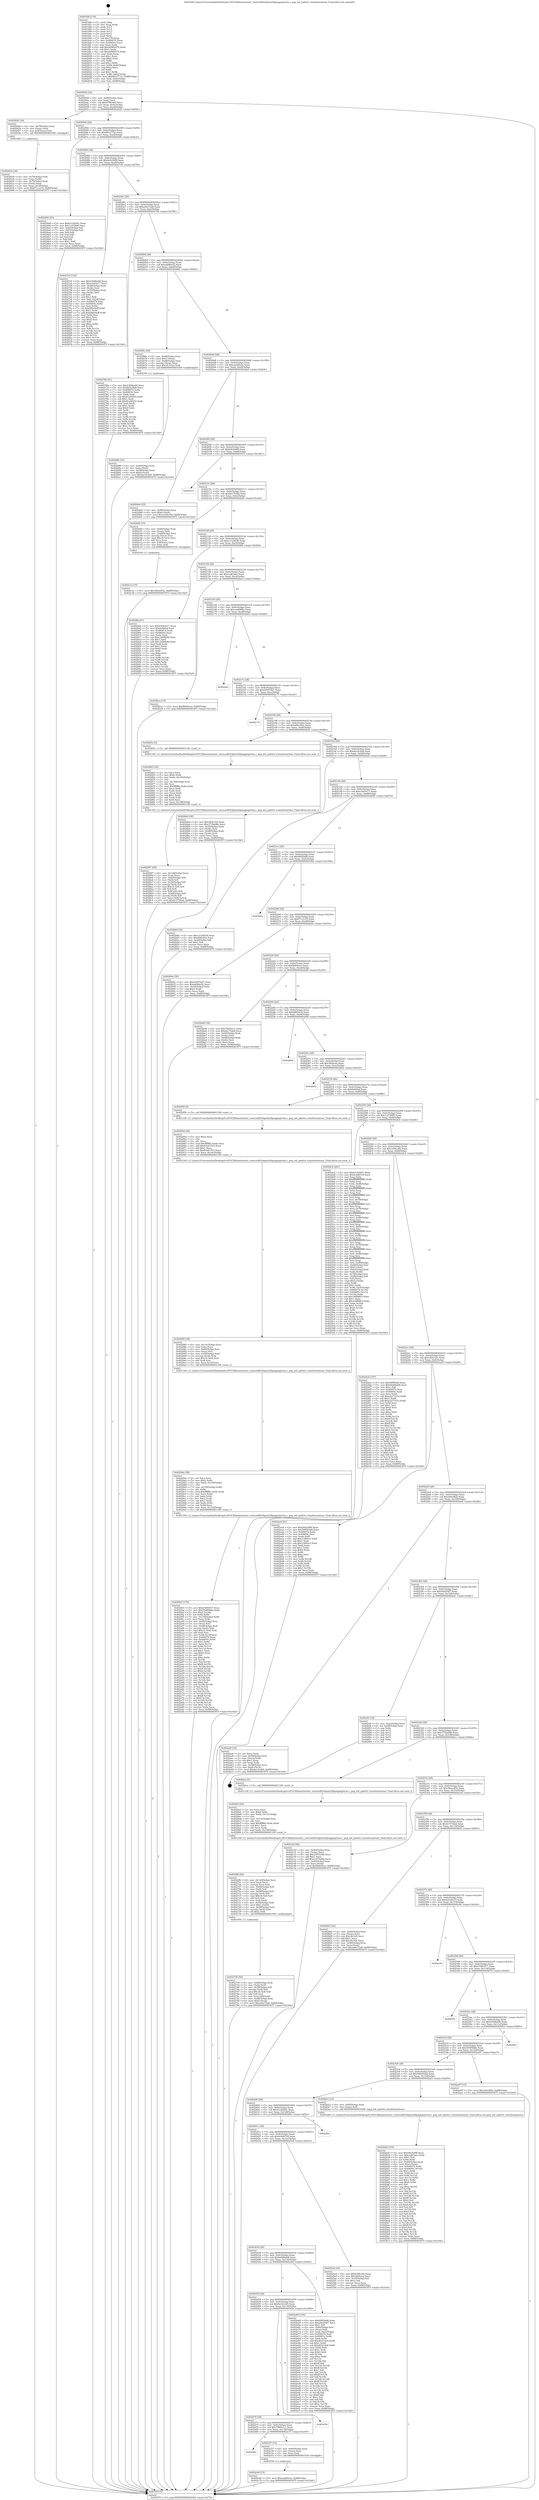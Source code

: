 digraph "0x401fd0" {
  label = "0x401fd0 (/mnt/c/Users/mathe/Desktop/tcc/POCII/binaries/extr_reactosdll3rdpartylibpngpngrtran.c_png_init_palette_transformations_Final-ollvm.out::main(0))"
  labelloc = "t"
  node[shape=record]

  Entry [label="",width=0.3,height=0.3,shape=circle,fillcolor=black,style=filled]
  "0x402044" [label="{
     0x402044 [32]\l
     | [instrs]\l
     &nbsp;&nbsp;0x402044 \<+6\>: mov -0x88(%rbp),%eax\l
     &nbsp;&nbsp;0x40204a \<+2\>: mov %eax,%ecx\l
     &nbsp;&nbsp;0x40204c \<+6\>: sub $0x878fcea6,%ecx\l
     &nbsp;&nbsp;0x402052 \<+6\>: mov %eax,-0x9c(%rbp)\l
     &nbsp;&nbsp;0x402058 \<+6\>: mov %ecx,-0xa0(%rbp)\l
     &nbsp;&nbsp;0x40205e \<+6\>: je 0000000000402620 \<main+0x650\>\l
  }"]
  "0x402620" [label="{
     0x402620 [16]\l
     | [instrs]\l
     &nbsp;&nbsp;0x402620 \<+4\>: mov -0x78(%rbp),%rax\l
     &nbsp;&nbsp;0x402624 \<+3\>: mov (%rax),%rax\l
     &nbsp;&nbsp;0x402627 \<+4\>: mov 0x8(%rax),%rdi\l
     &nbsp;&nbsp;0x40262b \<+5\>: call 0000000000401060 \<atoi@plt\>\l
     | [calls]\l
     &nbsp;&nbsp;0x401060 \{1\} (unknown)\l
  }"]
  "0x402064" [label="{
     0x402064 [28]\l
     | [instrs]\l
     &nbsp;&nbsp;0x402064 \<+5\>: jmp 0000000000402069 \<main+0x99\>\l
     &nbsp;&nbsp;0x402069 \<+6\>: mov -0x9c(%rbp),%eax\l
     &nbsp;&nbsp;0x40206f \<+5\>: sub $0x8812772c,%eax\l
     &nbsp;&nbsp;0x402074 \<+6\>: mov %eax,-0xa4(%rbp)\l
     &nbsp;&nbsp;0x40207a \<+6\>: je 0000000000402496 \<main+0x4c6\>\l
  }"]
  Exit [label="",width=0.3,height=0.3,shape=circle,fillcolor=black,style=filled,peripheries=2]
  "0x402496" [label="{
     0x402496 [53]\l
     | [instrs]\l
     &nbsp;&nbsp;0x402496 \<+5\>: mov $0x61c92941,%eax\l
     &nbsp;&nbsp;0x40249b \<+5\>: mov $0x1c2726f6,%ecx\l
     &nbsp;&nbsp;0x4024a0 \<+6\>: mov -0x82(%rbp),%dl\l
     &nbsp;&nbsp;0x4024a6 \<+7\>: mov -0x81(%rbp),%sil\l
     &nbsp;&nbsp;0x4024ad \<+3\>: mov %dl,%dil\l
     &nbsp;&nbsp;0x4024b0 \<+3\>: and %sil,%dil\l
     &nbsp;&nbsp;0x4024b3 \<+3\>: xor %sil,%dl\l
     &nbsp;&nbsp;0x4024b6 \<+3\>: or %dl,%dil\l
     &nbsp;&nbsp;0x4024b9 \<+4\>: test $0x1,%dil\l
     &nbsp;&nbsp;0x4024bd \<+3\>: cmovne %ecx,%eax\l
     &nbsp;&nbsp;0x4024c0 \<+6\>: mov %eax,-0x88(%rbp)\l
     &nbsp;&nbsp;0x4024c6 \<+5\>: jmp 000000000040307f \<main+0x10af\>\l
  }"]
  "0x402080" [label="{
     0x402080 [28]\l
     | [instrs]\l
     &nbsp;&nbsp;0x402080 \<+5\>: jmp 0000000000402085 \<main+0xb5\>\l
     &nbsp;&nbsp;0x402085 \<+6\>: mov -0x9c(%rbp),%eax\l
     &nbsp;&nbsp;0x40208b \<+5\>: sub $0x8e5c0fd9,%eax\l
     &nbsp;&nbsp;0x402090 \<+6\>: mov %eax,-0xa8(%rbp)\l
     &nbsp;&nbsp;0x402096 \<+6\>: je 00000000004027c6 \<main+0x7f6\>\l
  }"]
  "0x40307f" [label="{
     0x40307f [5]\l
     | [instrs]\l
     &nbsp;&nbsp;0x40307f \<+5\>: jmp 0000000000402044 \<main+0x74\>\l
  }"]
  "0x401fd0" [label="{
     0x401fd0 [116]\l
     | [instrs]\l
     &nbsp;&nbsp;0x401fd0 \<+1\>: push %rbp\l
     &nbsp;&nbsp;0x401fd1 \<+3\>: mov %rsp,%rbp\l
     &nbsp;&nbsp;0x401fd4 \<+2\>: push %r15\l
     &nbsp;&nbsp;0x401fd6 \<+2\>: push %r14\l
     &nbsp;&nbsp;0x401fd8 \<+2\>: push %r13\l
     &nbsp;&nbsp;0x401fda \<+2\>: push %r12\l
     &nbsp;&nbsp;0x401fdc \<+1\>: push %rbx\l
     &nbsp;&nbsp;0x401fdd \<+7\>: sub $0x158,%rsp\l
     &nbsp;&nbsp;0x401fe4 \<+7\>: mov 0x406074,%eax\l
     &nbsp;&nbsp;0x401feb \<+7\>: mov 0x40605c,%ecx\l
     &nbsp;&nbsp;0x401ff2 \<+2\>: mov %eax,%edx\l
     &nbsp;&nbsp;0x401ff4 \<+6\>: add $0x4d964478,%edx\l
     &nbsp;&nbsp;0x401ffa \<+3\>: sub $0x1,%edx\l
     &nbsp;&nbsp;0x401ffd \<+6\>: sub $0x4d964478,%edx\l
     &nbsp;&nbsp;0x402003 \<+3\>: imul %edx,%eax\l
     &nbsp;&nbsp;0x402006 \<+3\>: and $0x1,%eax\l
     &nbsp;&nbsp;0x402009 \<+3\>: cmp $0x0,%eax\l
     &nbsp;&nbsp;0x40200c \<+4\>: sete %r8b\l
     &nbsp;&nbsp;0x402010 \<+4\>: and $0x1,%r8b\l
     &nbsp;&nbsp;0x402014 \<+7\>: mov %r8b,-0x82(%rbp)\l
     &nbsp;&nbsp;0x40201b \<+3\>: cmp $0xa,%ecx\l
     &nbsp;&nbsp;0x40201e \<+4\>: setl %r8b\l
     &nbsp;&nbsp;0x402022 \<+4\>: and $0x1,%r8b\l
     &nbsp;&nbsp;0x402026 \<+7\>: mov %r8b,-0x81(%rbp)\l
     &nbsp;&nbsp;0x40202d \<+10\>: movl $0x8812772c,-0x88(%rbp)\l
     &nbsp;&nbsp;0x402037 \<+6\>: mov %edi,-0x8c(%rbp)\l
     &nbsp;&nbsp;0x40203d \<+7\>: mov %rsi,-0x98(%rbp)\l
  }"]
  "0x402c66" [label="{
     0x402c66 [15]\l
     | [instrs]\l
     &nbsp;&nbsp;0x402c66 \<+10\>: movl $0xaadd0a3a,-0x88(%rbp)\l
     &nbsp;&nbsp;0x402c70 \<+5\>: jmp 000000000040307f \<main+0x10af\>\l
  }"]
  "0x4027c6" [label="{
     0x4027c6 [122]\l
     | [instrs]\l
     &nbsp;&nbsp;0x4027c6 \<+5\>: mov $0x4369be96,%eax\l
     &nbsp;&nbsp;0x4027cb \<+5\>: mov $0xe3e93e17,%ecx\l
     &nbsp;&nbsp;0x4027d0 \<+4\>: mov -0x48(%rbp),%rdx\l
     &nbsp;&nbsp;0x4027d4 \<+2\>: mov (%rdx),%esi\l
     &nbsp;&nbsp;0x4027d6 \<+4\>: mov -0x50(%rbp),%rdx\l
     &nbsp;&nbsp;0x4027da \<+2\>: cmp (%rdx),%esi\l
     &nbsp;&nbsp;0x4027dc \<+4\>: setl %dil\l
     &nbsp;&nbsp;0x4027e0 \<+4\>: and $0x1,%dil\l
     &nbsp;&nbsp;0x4027e4 \<+4\>: mov %dil,-0x2d(%rbp)\l
     &nbsp;&nbsp;0x4027e8 \<+7\>: mov 0x406074,%esi\l
     &nbsp;&nbsp;0x4027ef \<+8\>: mov 0x40605c,%r8d\l
     &nbsp;&nbsp;0x4027f7 \<+3\>: mov %esi,%r9d\l
     &nbsp;&nbsp;0x4027fa \<+7\>: sub $0xb80e9eff,%r9d\l
     &nbsp;&nbsp;0x402801 \<+4\>: sub $0x1,%r9d\l
     &nbsp;&nbsp;0x402805 \<+7\>: add $0xb80e9eff,%r9d\l
     &nbsp;&nbsp;0x40280c \<+4\>: imul %r9d,%esi\l
     &nbsp;&nbsp;0x402810 \<+3\>: and $0x1,%esi\l
     &nbsp;&nbsp;0x402813 \<+3\>: cmp $0x0,%esi\l
     &nbsp;&nbsp;0x402816 \<+4\>: sete %dil\l
     &nbsp;&nbsp;0x40281a \<+4\>: cmp $0xa,%r8d\l
     &nbsp;&nbsp;0x40281e \<+4\>: setl %r10b\l
     &nbsp;&nbsp;0x402822 \<+3\>: mov %dil,%r11b\l
     &nbsp;&nbsp;0x402825 \<+3\>: and %r10b,%r11b\l
     &nbsp;&nbsp;0x402828 \<+3\>: xor %r10b,%dil\l
     &nbsp;&nbsp;0x40282b \<+3\>: or %dil,%r11b\l
     &nbsp;&nbsp;0x40282e \<+4\>: test $0x1,%r11b\l
     &nbsp;&nbsp;0x402832 \<+3\>: cmovne %ecx,%eax\l
     &nbsp;&nbsp;0x402835 \<+6\>: mov %eax,-0x88(%rbp)\l
     &nbsp;&nbsp;0x40283b \<+5\>: jmp 000000000040307f \<main+0x10af\>\l
  }"]
  "0x40209c" [label="{
     0x40209c [28]\l
     | [instrs]\l
     &nbsp;&nbsp;0x40209c \<+5\>: jmp 00000000004020a1 \<main+0xd1\>\l
     &nbsp;&nbsp;0x4020a1 \<+6\>: mov -0x9c(%rbp),%eax\l
     &nbsp;&nbsp;0x4020a7 \<+5\>: sub $0xa44e72a6,%eax\l
     &nbsp;&nbsp;0x4020ac \<+6\>: mov %eax,-0xac(%rbp)\l
     &nbsp;&nbsp;0x4020b2 \<+6\>: je 000000000040276b \<main+0x79b\>\l
  }"]
  "0x40248c" [label="{
     0x40248c\l
  }", style=dashed]
  "0x40276b" [label="{
     0x40276b [91]\l
     | [instrs]\l
     &nbsp;&nbsp;0x40276b \<+5\>: mov $0x4369be96,%eax\l
     &nbsp;&nbsp;0x402770 \<+5\>: mov $0x8e5c0fd9,%ecx\l
     &nbsp;&nbsp;0x402775 \<+7\>: mov 0x406074,%edx\l
     &nbsp;&nbsp;0x40277c \<+7\>: mov 0x40605c,%esi\l
     &nbsp;&nbsp;0x402783 \<+2\>: mov %edx,%edi\l
     &nbsp;&nbsp;0x402785 \<+6\>: sub $0x81a0625e,%edi\l
     &nbsp;&nbsp;0x40278b \<+3\>: sub $0x1,%edi\l
     &nbsp;&nbsp;0x40278e \<+6\>: add $0x81a0625e,%edi\l
     &nbsp;&nbsp;0x402794 \<+3\>: imul %edi,%edx\l
     &nbsp;&nbsp;0x402797 \<+3\>: and $0x1,%edx\l
     &nbsp;&nbsp;0x40279a \<+3\>: cmp $0x0,%edx\l
     &nbsp;&nbsp;0x40279d \<+4\>: sete %r8b\l
     &nbsp;&nbsp;0x4027a1 \<+3\>: cmp $0xa,%esi\l
     &nbsp;&nbsp;0x4027a4 \<+4\>: setl %r9b\l
     &nbsp;&nbsp;0x4027a8 \<+3\>: mov %r8b,%r10b\l
     &nbsp;&nbsp;0x4027ab \<+3\>: and %r9b,%r10b\l
     &nbsp;&nbsp;0x4027ae \<+3\>: xor %r9b,%r8b\l
     &nbsp;&nbsp;0x4027b1 \<+3\>: or %r8b,%r10b\l
     &nbsp;&nbsp;0x4027b4 \<+4\>: test $0x1,%r10b\l
     &nbsp;&nbsp;0x4027b8 \<+3\>: cmovne %ecx,%eax\l
     &nbsp;&nbsp;0x4027bb \<+6\>: mov %eax,-0x88(%rbp)\l
     &nbsp;&nbsp;0x4027c1 \<+5\>: jmp 000000000040307f \<main+0x10af\>\l
  }"]
  "0x4020b8" [label="{
     0x4020b8 [28]\l
     | [instrs]\l
     &nbsp;&nbsp;0x4020b8 \<+5\>: jmp 00000000004020bd \<main+0xed\>\l
     &nbsp;&nbsp;0x4020bd \<+6\>: mov -0x9c(%rbp),%eax\l
     &nbsp;&nbsp;0x4020c3 \<+5\>: sub $0xa4f46e52,%eax\l
     &nbsp;&nbsp;0x4020c8 \<+6\>: mov %eax,-0xb0(%rbp)\l
     &nbsp;&nbsp;0x4020ce \<+6\>: je 000000000040266c \<main+0x69c\>\l
  }"]
  "0x402c57" [label="{
     0x402c57 [15]\l
     | [instrs]\l
     &nbsp;&nbsp;0x402c57 \<+4\>: mov -0x60(%rbp),%rax\l
     &nbsp;&nbsp;0x402c5b \<+3\>: mov (%rax),%rax\l
     &nbsp;&nbsp;0x402c5e \<+3\>: mov %rax,%rdi\l
     &nbsp;&nbsp;0x402c61 \<+5\>: call 0000000000401030 \<free@plt\>\l
     | [calls]\l
     &nbsp;&nbsp;0x401030 \{1\} (unknown)\l
  }"]
  "0x40266c" [label="{
     0x40266c [26]\l
     | [instrs]\l
     &nbsp;&nbsp;0x40266c \<+4\>: mov -0x68(%rbp),%rax\l
     &nbsp;&nbsp;0x402670 \<+6\>: movl $0x1,(%rax)\l
     &nbsp;&nbsp;0x402676 \<+4\>: mov -0x68(%rbp),%rax\l
     &nbsp;&nbsp;0x40267a \<+3\>: movslq (%rax),%rax\l
     &nbsp;&nbsp;0x40267d \<+4\>: imul $0x18,%rax,%rdi\l
     &nbsp;&nbsp;0x402681 \<+5\>: call 0000000000401050 \<malloc@plt\>\l
     | [calls]\l
     &nbsp;&nbsp;0x401050 \{1\} (unknown)\l
  }"]
  "0x4020d4" [label="{
     0x4020d4 [28]\l
     | [instrs]\l
     &nbsp;&nbsp;0x4020d4 \<+5\>: jmp 00000000004020d9 \<main+0x109\>\l
     &nbsp;&nbsp;0x4020d9 \<+6\>: mov -0x9c(%rbp),%eax\l
     &nbsp;&nbsp;0x4020df \<+5\>: sub $0xaadd0a3a,%eax\l
     &nbsp;&nbsp;0x4020e4 \<+6\>: mov %eax,-0xb4(%rbp)\l
     &nbsp;&nbsp;0x4020ea \<+6\>: je 0000000000402db4 \<main+0xde4\>\l
  }"]
  "0x402470" [label="{
     0x402470 [28]\l
     | [instrs]\l
     &nbsp;&nbsp;0x402470 \<+5\>: jmp 0000000000402475 \<main+0x4a5\>\l
     &nbsp;&nbsp;0x402475 \<+6\>: mov -0x9c(%rbp),%eax\l
     &nbsp;&nbsp;0x40247b \<+5\>: sub $0x7580b1c1,%eax\l
     &nbsp;&nbsp;0x402480 \<+6\>: mov %eax,-0x138(%rbp)\l
     &nbsp;&nbsp;0x402486 \<+6\>: je 0000000000402c57 \<main+0xc87\>\l
  }"]
  "0x402db4" [label="{
     0x402db4 [25]\l
     | [instrs]\l
     &nbsp;&nbsp;0x402db4 \<+4\>: mov -0x80(%rbp),%rax\l
     &nbsp;&nbsp;0x402db8 \<+6\>: movl $0x0,(%rax)\l
     &nbsp;&nbsp;0x402dbe \<+10\>: movl $0x1e54cc6a,-0x88(%rbp)\l
     &nbsp;&nbsp;0x402dc8 \<+5\>: jmp 000000000040307f \<main+0x10af\>\l
  }"]
  "0x4020f0" [label="{
     0x4020f0 [28]\l
     | [instrs]\l
     &nbsp;&nbsp;0x4020f0 \<+5\>: jmp 00000000004020f5 \<main+0x125\>\l
     &nbsp;&nbsp;0x4020f5 \<+6\>: mov -0x9c(%rbp),%eax\l
     &nbsp;&nbsp;0x4020fb \<+5\>: sub $0xb9a5e9f8,%eax\l
     &nbsp;&nbsp;0x402100 \<+6\>: mov %eax,-0xb8(%rbp)\l
     &nbsp;&nbsp;0x402106 \<+6\>: je 0000000000403031 \<main+0x1061\>\l
  }"]
  "0x403056" [label="{
     0x403056\l
  }", style=dashed]
  "0x403031" [label="{
     0x403031\l
  }", style=dashed]
  "0x40210c" [label="{
     0x40210c [28]\l
     | [instrs]\l
     &nbsp;&nbsp;0x40210c \<+5\>: jmp 0000000000402111 \<main+0x141\>\l
     &nbsp;&nbsp;0x402111 \<+6\>: mov -0x9c(%rbp),%eax\l
     &nbsp;&nbsp;0x402117 \<+5\>: sub $0xbb1702fd,%eax\l
     &nbsp;&nbsp;0x40211c \<+6\>: mov %eax,-0xbc(%rbp)\l
     &nbsp;&nbsp;0x402122 \<+6\>: je 0000000000402bfd \<main+0xc2d\>\l
  }"]
  "0x402454" [label="{
     0x402454 [28]\l
     | [instrs]\l
     &nbsp;&nbsp;0x402454 \<+5\>: jmp 0000000000402459 \<main+0x489\>\l
     &nbsp;&nbsp;0x402459 \<+6\>: mov -0x9c(%rbp),%eax\l
     &nbsp;&nbsp;0x40245f \<+5\>: sub $0x6e1b3cd5,%eax\l
     &nbsp;&nbsp;0x402464 \<+6\>: mov %eax,-0x134(%rbp)\l
     &nbsp;&nbsp;0x40246a \<+6\>: je 0000000000403056 \<main+0x1086\>\l
  }"]
  "0x402bfd" [label="{
     0x402bfd [33]\l
     | [instrs]\l
     &nbsp;&nbsp;0x402bfd \<+4\>: mov -0x60(%rbp),%rax\l
     &nbsp;&nbsp;0x402c01 \<+3\>: mov (%rax),%rax\l
     &nbsp;&nbsp;0x402c04 \<+4\>: mov -0x40(%rbp),%rcx\l
     &nbsp;&nbsp;0x402c08 \<+3\>: movslq (%rcx),%rcx\l
     &nbsp;&nbsp;0x402c0b \<+4\>: imul $0x18,%rcx,%rcx\l
     &nbsp;&nbsp;0x402c0f \<+3\>: add %rcx,%rax\l
     &nbsp;&nbsp;0x402c12 \<+4\>: mov 0x8(%rax),%rax\l
     &nbsp;&nbsp;0x402c16 \<+3\>: mov %rax,%rdi\l
     &nbsp;&nbsp;0x402c19 \<+5\>: call 0000000000401030 \<free@plt\>\l
     | [calls]\l
     &nbsp;&nbsp;0x401030 \{1\} (unknown)\l
  }"]
  "0x402128" [label="{
     0x402128 [28]\l
     | [instrs]\l
     &nbsp;&nbsp;0x402128 \<+5\>: jmp 000000000040212d \<main+0x15d\>\l
     &nbsp;&nbsp;0x40212d \<+6\>: mov -0x9c(%rbp),%eax\l
     &nbsp;&nbsp;0x402133 \<+5\>: sub $0xc3124b38,%eax\l
     &nbsp;&nbsp;0x402138 \<+6\>: mov %eax,-0xc0(%rbp)\l
     &nbsp;&nbsp;0x40213e \<+6\>: je 00000000004028fd \<main+0x92d\>\l
  }"]
  "0x402e60" [label="{
     0x402e60 [156]\l
     | [instrs]\l
     &nbsp;&nbsp;0x402e60 \<+5\>: mov $0xf4f95dd9,%eax\l
     &nbsp;&nbsp;0x402e65 \<+5\>: mov $0x29a254f7,%ecx\l
     &nbsp;&nbsp;0x402e6a \<+2\>: mov $0x1,%dl\l
     &nbsp;&nbsp;0x402e6c \<+4\>: mov -0x80(%rbp),%rsi\l
     &nbsp;&nbsp;0x402e70 \<+2\>: mov (%rsi),%edi\l
     &nbsp;&nbsp;0x402e72 \<+3\>: mov %edi,-0x2c(%rbp)\l
     &nbsp;&nbsp;0x402e75 \<+7\>: mov 0x406074,%edi\l
     &nbsp;&nbsp;0x402e7c \<+8\>: mov 0x40605c,%r8d\l
     &nbsp;&nbsp;0x402e84 \<+3\>: mov %edi,%r9d\l
     &nbsp;&nbsp;0x402e87 \<+7\>: add $0xdf1b14d4,%r9d\l
     &nbsp;&nbsp;0x402e8e \<+4\>: sub $0x1,%r9d\l
     &nbsp;&nbsp;0x402e92 \<+7\>: sub $0xdf1b14d4,%r9d\l
     &nbsp;&nbsp;0x402e99 \<+4\>: imul %r9d,%edi\l
     &nbsp;&nbsp;0x402e9d \<+3\>: and $0x1,%edi\l
     &nbsp;&nbsp;0x402ea0 \<+3\>: cmp $0x0,%edi\l
     &nbsp;&nbsp;0x402ea3 \<+4\>: sete %r10b\l
     &nbsp;&nbsp;0x402ea7 \<+4\>: cmp $0xa,%r8d\l
     &nbsp;&nbsp;0x402eab \<+4\>: setl %r11b\l
     &nbsp;&nbsp;0x402eaf \<+3\>: mov %r10b,%bl\l
     &nbsp;&nbsp;0x402eb2 \<+3\>: xor $0xff,%bl\l
     &nbsp;&nbsp;0x402eb5 \<+3\>: mov %r11b,%r14b\l
     &nbsp;&nbsp;0x402eb8 \<+4\>: xor $0xff,%r14b\l
     &nbsp;&nbsp;0x402ebc \<+3\>: xor $0x1,%dl\l
     &nbsp;&nbsp;0x402ebf \<+3\>: mov %bl,%r15b\l
     &nbsp;&nbsp;0x402ec2 \<+4\>: and $0xff,%r15b\l
     &nbsp;&nbsp;0x402ec6 \<+3\>: and %dl,%r10b\l
     &nbsp;&nbsp;0x402ec9 \<+3\>: mov %r14b,%r12b\l
     &nbsp;&nbsp;0x402ecc \<+4\>: and $0xff,%r12b\l
     &nbsp;&nbsp;0x402ed0 \<+3\>: and %dl,%r11b\l
     &nbsp;&nbsp;0x402ed3 \<+3\>: or %r10b,%r15b\l
     &nbsp;&nbsp;0x402ed6 \<+3\>: or %r11b,%r12b\l
     &nbsp;&nbsp;0x402ed9 \<+3\>: xor %r12b,%r15b\l
     &nbsp;&nbsp;0x402edc \<+3\>: or %r14b,%bl\l
     &nbsp;&nbsp;0x402edf \<+3\>: xor $0xff,%bl\l
     &nbsp;&nbsp;0x402ee2 \<+3\>: or $0x1,%dl\l
     &nbsp;&nbsp;0x402ee5 \<+2\>: and %dl,%bl\l
     &nbsp;&nbsp;0x402ee7 \<+3\>: or %bl,%r15b\l
     &nbsp;&nbsp;0x402eea \<+4\>: test $0x1,%r15b\l
     &nbsp;&nbsp;0x402eee \<+3\>: cmovne %ecx,%eax\l
     &nbsp;&nbsp;0x402ef1 \<+6\>: mov %eax,-0x88(%rbp)\l
     &nbsp;&nbsp;0x402ef7 \<+5\>: jmp 000000000040307f \<main+0x10af\>\l
  }"]
  "0x4028fd" [label="{
     0x4028fd [91]\l
     | [instrs]\l
     &nbsp;&nbsp;0x4028fd \<+5\>: mov $0x43083017,%eax\l
     &nbsp;&nbsp;0x402902 \<+5\>: mov $0x8a944ef,%ecx\l
     &nbsp;&nbsp;0x402907 \<+7\>: mov 0x406074,%edx\l
     &nbsp;&nbsp;0x40290e \<+7\>: mov 0x40605c,%esi\l
     &nbsp;&nbsp;0x402915 \<+2\>: mov %edx,%edi\l
     &nbsp;&nbsp;0x402917 \<+6\>: sub $0xc2494b89,%edi\l
     &nbsp;&nbsp;0x40291d \<+3\>: sub $0x1,%edi\l
     &nbsp;&nbsp;0x402920 \<+6\>: add $0xc2494b89,%edi\l
     &nbsp;&nbsp;0x402926 \<+3\>: imul %edi,%edx\l
     &nbsp;&nbsp;0x402929 \<+3\>: and $0x1,%edx\l
     &nbsp;&nbsp;0x40292c \<+3\>: cmp $0x0,%edx\l
     &nbsp;&nbsp;0x40292f \<+4\>: sete %r8b\l
     &nbsp;&nbsp;0x402933 \<+3\>: cmp $0xa,%esi\l
     &nbsp;&nbsp;0x402936 \<+4\>: setl %r9b\l
     &nbsp;&nbsp;0x40293a \<+3\>: mov %r8b,%r10b\l
     &nbsp;&nbsp;0x40293d \<+3\>: and %r9b,%r10b\l
     &nbsp;&nbsp;0x402940 \<+3\>: xor %r9b,%r8b\l
     &nbsp;&nbsp;0x402943 \<+3\>: or %r8b,%r10b\l
     &nbsp;&nbsp;0x402946 \<+4\>: test $0x1,%r10b\l
     &nbsp;&nbsp;0x40294a \<+3\>: cmovne %ecx,%eax\l
     &nbsp;&nbsp;0x40294d \<+6\>: mov %eax,-0x88(%rbp)\l
     &nbsp;&nbsp;0x402953 \<+5\>: jmp 000000000040307f \<main+0x10af\>\l
  }"]
  "0x402144" [label="{
     0x402144 [28]\l
     | [instrs]\l
     &nbsp;&nbsp;0x402144 \<+5\>: jmp 0000000000402149 \<main+0x179\>\l
     &nbsp;&nbsp;0x402149 \<+6\>: mov -0x9c(%rbp),%eax\l
     &nbsp;&nbsp;0x40214f \<+5\>: sub $0xcad63aec,%eax\l
     &nbsp;&nbsp;0x402154 \<+6\>: mov %eax,-0xc4(%rbp)\l
     &nbsp;&nbsp;0x40215a \<+6\>: je 0000000000402bca \<main+0xbfa\>\l
  }"]
  "0x402c1e" [label="{
     0x402c1e [15]\l
     | [instrs]\l
     &nbsp;&nbsp;0x402c1e \<+10\>: movl $0x38eee452,-0x88(%rbp)\l
     &nbsp;&nbsp;0x402c28 \<+5\>: jmp 000000000040307f \<main+0x10af\>\l
  }"]
  "0x402bca" [label="{
     0x402bca [15]\l
     | [instrs]\l
     &nbsp;&nbsp;0x402bca \<+10\>: movl $0xfb604ece,-0x88(%rbp)\l
     &nbsp;&nbsp;0x402bd4 \<+5\>: jmp 000000000040307f \<main+0x10af\>\l
  }"]
  "0x402160" [label="{
     0x402160 [28]\l
     | [instrs]\l
     &nbsp;&nbsp;0x402160 \<+5\>: jmp 0000000000402165 \<main+0x195\>\l
     &nbsp;&nbsp;0x402165 \<+6\>: mov -0x9c(%rbp),%eax\l
     &nbsp;&nbsp;0x40216b \<+5\>: sub $0xcea8980e,%eax\l
     &nbsp;&nbsp;0x402170 \<+6\>: mov %eax,-0xc8(%rbp)\l
     &nbsp;&nbsp;0x402176 \<+6\>: je 0000000000402da5 \<main+0xdd5\>\l
  }"]
  "0x402b2f" [label="{
     0x402b2f [155]\l
     | [instrs]\l
     &nbsp;&nbsp;0x402b2f \<+5\>: mov $0xb9a5e9f8,%ecx\l
     &nbsp;&nbsp;0x402b34 \<+5\>: mov $0xcad63aec,%edx\l
     &nbsp;&nbsp;0x402b39 \<+3\>: mov $0x1,%sil\l
     &nbsp;&nbsp;0x402b3c \<+3\>: xor %r8d,%r8d\l
     &nbsp;&nbsp;0x402b3f \<+4\>: mov -0x40(%rbp),%rax\l
     &nbsp;&nbsp;0x402b43 \<+6\>: movl $0x0,(%rax)\l
     &nbsp;&nbsp;0x402b49 \<+8\>: mov 0x406074,%r9d\l
     &nbsp;&nbsp;0x402b51 \<+8\>: mov 0x40605c,%r10d\l
     &nbsp;&nbsp;0x402b59 \<+4\>: sub $0x1,%r8d\l
     &nbsp;&nbsp;0x402b5d \<+3\>: mov %r9d,%r11d\l
     &nbsp;&nbsp;0x402b60 \<+3\>: add %r8d,%r11d\l
     &nbsp;&nbsp;0x402b63 \<+4\>: imul %r11d,%r9d\l
     &nbsp;&nbsp;0x402b67 \<+4\>: and $0x1,%r9d\l
     &nbsp;&nbsp;0x402b6b \<+4\>: cmp $0x0,%r9d\l
     &nbsp;&nbsp;0x402b6f \<+3\>: sete %bl\l
     &nbsp;&nbsp;0x402b72 \<+4\>: cmp $0xa,%r10d\l
     &nbsp;&nbsp;0x402b76 \<+4\>: setl %r14b\l
     &nbsp;&nbsp;0x402b7a \<+3\>: mov %bl,%r15b\l
     &nbsp;&nbsp;0x402b7d \<+4\>: xor $0xff,%r15b\l
     &nbsp;&nbsp;0x402b81 \<+3\>: mov %r14b,%r12b\l
     &nbsp;&nbsp;0x402b84 \<+4\>: xor $0xff,%r12b\l
     &nbsp;&nbsp;0x402b88 \<+4\>: xor $0x0,%sil\l
     &nbsp;&nbsp;0x402b8c \<+3\>: mov %r15b,%r13b\l
     &nbsp;&nbsp;0x402b8f \<+4\>: and $0x0,%r13b\l
     &nbsp;&nbsp;0x402b93 \<+3\>: and %sil,%bl\l
     &nbsp;&nbsp;0x402b96 \<+3\>: mov %r12b,%al\l
     &nbsp;&nbsp;0x402b99 \<+2\>: and $0x0,%al\l
     &nbsp;&nbsp;0x402b9b \<+3\>: and %sil,%r14b\l
     &nbsp;&nbsp;0x402b9e \<+3\>: or %bl,%r13b\l
     &nbsp;&nbsp;0x402ba1 \<+3\>: or %r14b,%al\l
     &nbsp;&nbsp;0x402ba4 \<+3\>: xor %al,%r13b\l
     &nbsp;&nbsp;0x402ba7 \<+3\>: or %r12b,%r15b\l
     &nbsp;&nbsp;0x402baa \<+4\>: xor $0xff,%r15b\l
     &nbsp;&nbsp;0x402bae \<+4\>: or $0x0,%sil\l
     &nbsp;&nbsp;0x402bb2 \<+3\>: and %sil,%r15b\l
     &nbsp;&nbsp;0x402bb5 \<+3\>: or %r15b,%r13b\l
     &nbsp;&nbsp;0x402bb8 \<+4\>: test $0x1,%r13b\l
     &nbsp;&nbsp;0x402bbc \<+3\>: cmovne %edx,%ecx\l
     &nbsp;&nbsp;0x402bbf \<+6\>: mov %ecx,-0x88(%rbp)\l
     &nbsp;&nbsp;0x402bc5 \<+5\>: jmp 000000000040307f \<main+0x10af\>\l
  }"]
  "0x402da5" [label="{
     0x402da5\l
  }", style=dashed]
  "0x40217c" [label="{
     0x40217c [28]\l
     | [instrs]\l
     &nbsp;&nbsp;0x40217c \<+5\>: jmp 0000000000402181 \<main+0x1b1\>\l
     &nbsp;&nbsp;0x402181 \<+6\>: mov -0x9c(%rbp),%eax\l
     &nbsp;&nbsp;0x402187 \<+5\>: sub $0xd3057d27,%eax\l
     &nbsp;&nbsp;0x40218c \<+6\>: mov %eax,-0xcc(%rbp)\l
     &nbsp;&nbsp;0x402192 \<+6\>: je 0000000000402c75 \<main+0xca5\>\l
  }"]
  "0x4029e5" [label="{
     0x4029e5 [178]\l
     | [instrs]\l
     &nbsp;&nbsp;0x4029e5 \<+5\>: mov $0x43083017,%ecx\l
     &nbsp;&nbsp;0x4029ea \<+5\>: mov $0x550856bb,%edx\l
     &nbsp;&nbsp;0x4029ef \<+3\>: mov $0x1,%r10b\l
     &nbsp;&nbsp;0x4029f2 \<+3\>: xor %r8d,%r8d\l
     &nbsp;&nbsp;0x4029f5 \<+7\>: mov -0x154(%rbp),%r9d\l
     &nbsp;&nbsp;0x4029fc \<+4\>: imul %eax,%r9d\l
     &nbsp;&nbsp;0x402a00 \<+4\>: mov -0x60(%rbp),%rsi\l
     &nbsp;&nbsp;0x402a04 \<+3\>: mov (%rsi),%rsi\l
     &nbsp;&nbsp;0x402a07 \<+4\>: mov -0x58(%rbp),%rdi\l
     &nbsp;&nbsp;0x402a0b \<+3\>: movslq (%rdi),%rdi\l
     &nbsp;&nbsp;0x402a0e \<+4\>: imul $0x18,%rdi,%rdi\l
     &nbsp;&nbsp;0x402a12 \<+3\>: add %rdi,%rsi\l
     &nbsp;&nbsp;0x402a15 \<+4\>: mov %r9d,0x14(%rsi)\l
     &nbsp;&nbsp;0x402a19 \<+7\>: mov 0x406074,%eax\l
     &nbsp;&nbsp;0x402a20 \<+8\>: mov 0x40605c,%r9d\l
     &nbsp;&nbsp;0x402a28 \<+4\>: sub $0x1,%r8d\l
     &nbsp;&nbsp;0x402a2c \<+3\>: mov %eax,%r11d\l
     &nbsp;&nbsp;0x402a2f \<+3\>: add %r8d,%r11d\l
     &nbsp;&nbsp;0x402a32 \<+4\>: imul %r11d,%eax\l
     &nbsp;&nbsp;0x402a36 \<+3\>: and $0x1,%eax\l
     &nbsp;&nbsp;0x402a39 \<+3\>: cmp $0x0,%eax\l
     &nbsp;&nbsp;0x402a3c \<+3\>: sete %bl\l
     &nbsp;&nbsp;0x402a3f \<+4\>: cmp $0xa,%r9d\l
     &nbsp;&nbsp;0x402a43 \<+4\>: setl %r14b\l
     &nbsp;&nbsp;0x402a47 \<+3\>: mov %bl,%r15b\l
     &nbsp;&nbsp;0x402a4a \<+4\>: xor $0xff,%r15b\l
     &nbsp;&nbsp;0x402a4e \<+3\>: mov %r14b,%r12b\l
     &nbsp;&nbsp;0x402a51 \<+4\>: xor $0xff,%r12b\l
     &nbsp;&nbsp;0x402a55 \<+4\>: xor $0x0,%r10b\l
     &nbsp;&nbsp;0x402a59 \<+3\>: mov %r15b,%r13b\l
     &nbsp;&nbsp;0x402a5c \<+4\>: and $0x0,%r13b\l
     &nbsp;&nbsp;0x402a60 \<+3\>: and %r10b,%bl\l
     &nbsp;&nbsp;0x402a63 \<+3\>: mov %r12b,%al\l
     &nbsp;&nbsp;0x402a66 \<+2\>: and $0x0,%al\l
     &nbsp;&nbsp;0x402a68 \<+3\>: and %r10b,%r14b\l
     &nbsp;&nbsp;0x402a6b \<+3\>: or %bl,%r13b\l
     &nbsp;&nbsp;0x402a6e \<+3\>: or %r14b,%al\l
     &nbsp;&nbsp;0x402a71 \<+3\>: xor %al,%r13b\l
     &nbsp;&nbsp;0x402a74 \<+3\>: or %r12b,%r15b\l
     &nbsp;&nbsp;0x402a77 \<+4\>: xor $0xff,%r15b\l
     &nbsp;&nbsp;0x402a7b \<+4\>: or $0x0,%r10b\l
     &nbsp;&nbsp;0x402a7f \<+3\>: and %r10b,%r15b\l
     &nbsp;&nbsp;0x402a82 \<+3\>: or %r15b,%r13b\l
     &nbsp;&nbsp;0x402a85 \<+4\>: test $0x1,%r13b\l
     &nbsp;&nbsp;0x402a89 \<+3\>: cmovne %edx,%ecx\l
     &nbsp;&nbsp;0x402a8c \<+6\>: mov %ecx,-0x88(%rbp)\l
     &nbsp;&nbsp;0x402a92 \<+5\>: jmp 000000000040307f \<main+0x10af\>\l
  }"]
  "0x402c75" [label="{
     0x402c75\l
  }", style=dashed]
  "0x402198" [label="{
     0x402198 [28]\l
     | [instrs]\l
     &nbsp;&nbsp;0x402198 \<+5\>: jmp 000000000040219d \<main+0x1cd\>\l
     &nbsp;&nbsp;0x40219d \<+6\>: mov -0x9c(%rbp),%eax\l
     &nbsp;&nbsp;0x4021a3 \<+5\>: sub $0xd96c4fce,%eax\l
     &nbsp;&nbsp;0x4021a8 \<+6\>: mov %eax,-0xd0(%rbp)\l
     &nbsp;&nbsp;0x4021ae \<+6\>: je 000000000040285e \<main+0x88e\>\l
  }"]
  "0x4029ab" [label="{
     0x4029ab [58]\l
     | [instrs]\l
     &nbsp;&nbsp;0x4029ab \<+2\>: xor %ecx,%ecx\l
     &nbsp;&nbsp;0x4029ad \<+5\>: mov $0x2,%edx\l
     &nbsp;&nbsp;0x4029b2 \<+6\>: mov %edx,-0x150(%rbp)\l
     &nbsp;&nbsp;0x4029b8 \<+1\>: cltd\l
     &nbsp;&nbsp;0x4029b9 \<+7\>: mov -0x150(%rbp),%r8d\l
     &nbsp;&nbsp;0x4029c0 \<+3\>: idiv %r8d\l
     &nbsp;&nbsp;0x4029c3 \<+6\>: imul $0xfffffffe,%edx,%edx\l
     &nbsp;&nbsp;0x4029c9 \<+3\>: mov %ecx,%r9d\l
     &nbsp;&nbsp;0x4029cc \<+3\>: sub %edx,%r9d\l
     &nbsp;&nbsp;0x4029cf \<+2\>: mov %ecx,%edx\l
     &nbsp;&nbsp;0x4029d1 \<+3\>: sub $0x1,%edx\l
     &nbsp;&nbsp;0x4029d4 \<+3\>: add %edx,%r9d\l
     &nbsp;&nbsp;0x4029d7 \<+3\>: sub %r9d,%ecx\l
     &nbsp;&nbsp;0x4029da \<+6\>: mov %ecx,-0x154(%rbp)\l
     &nbsp;&nbsp;0x4029e0 \<+5\>: call 0000000000401160 \<next_i\>\l
     | [calls]\l
     &nbsp;&nbsp;0x401160 \{1\} (/mnt/c/Users/mathe/Desktop/tcc/POCII/binaries/extr_reactosdll3rdpartylibpngpngrtran.c_png_init_palette_transformations_Final-ollvm.out::next_i)\l
  }"]
  "0x40285e" [label="{
     0x40285e [5]\l
     | [instrs]\l
     &nbsp;&nbsp;0x40285e \<+5\>: call 0000000000401160 \<next_i\>\l
     | [calls]\l
     &nbsp;&nbsp;0x401160 \{1\} (/mnt/c/Users/mathe/Desktop/tcc/POCII/binaries/extr_reactosdll3rdpartylibpngpngrtran.c_png_init_palette_transformations_Final-ollvm.out::next_i)\l
  }"]
  "0x4021b4" [label="{
     0x4021b4 [28]\l
     | [instrs]\l
     &nbsp;&nbsp;0x4021b4 \<+5\>: jmp 00000000004021b9 \<main+0x1e9\>\l
     &nbsp;&nbsp;0x4021b9 \<+6\>: mov -0x9c(%rbp),%eax\l
     &nbsp;&nbsp;0x4021bf \<+5\>: sub $0xda14c2b9,%eax\l
     &nbsp;&nbsp;0x4021c4 \<+6\>: mov %eax,-0xd4(%rbp)\l
     &nbsp;&nbsp;0x4021ca \<+6\>: je 00000000004026a6 \<main+0x6d6\>\l
  }"]
  "0x402985" [label="{
     0x402985 [38]\l
     | [instrs]\l
     &nbsp;&nbsp;0x402985 \<+6\>: mov -0x14c(%rbp),%ecx\l
     &nbsp;&nbsp;0x40298b \<+3\>: imul %eax,%ecx\l
     &nbsp;&nbsp;0x40298e \<+4\>: mov -0x60(%rbp),%rsi\l
     &nbsp;&nbsp;0x402992 \<+3\>: mov (%rsi),%rsi\l
     &nbsp;&nbsp;0x402995 \<+4\>: mov -0x58(%rbp),%rdi\l
     &nbsp;&nbsp;0x402999 \<+3\>: movslq (%rdi),%rdi\l
     &nbsp;&nbsp;0x40299c \<+4\>: imul $0x18,%rdi,%rdi\l
     &nbsp;&nbsp;0x4029a0 \<+3\>: add %rdi,%rsi\l
     &nbsp;&nbsp;0x4029a3 \<+3\>: mov %ecx,0x10(%rsi)\l
     &nbsp;&nbsp;0x4029a6 \<+5\>: call 0000000000401160 \<next_i\>\l
     | [calls]\l
     &nbsp;&nbsp;0x401160 \{1\} (/mnt/c/Users/mathe/Desktop/tcc/POCII/binaries/extr_reactosdll3rdpartylibpngpngrtran.c_png_init_palette_transformations_Final-ollvm.out::next_i)\l
  }"]
  "0x4026a6" [label="{
     0x4026a6 [36]\l
     | [instrs]\l
     &nbsp;&nbsp;0x4026a6 \<+5\>: mov $0x1fb5c32e,%eax\l
     &nbsp;&nbsp;0x4026ab \<+5\>: mov $0x3735a08b,%ecx\l
     &nbsp;&nbsp;0x4026b0 \<+4\>: mov -0x58(%rbp),%rdx\l
     &nbsp;&nbsp;0x4026b4 \<+2\>: mov (%rdx),%esi\l
     &nbsp;&nbsp;0x4026b6 \<+4\>: mov -0x68(%rbp),%rdx\l
     &nbsp;&nbsp;0x4026ba \<+2\>: cmp (%rdx),%esi\l
     &nbsp;&nbsp;0x4026bc \<+3\>: cmovl %ecx,%eax\l
     &nbsp;&nbsp;0x4026bf \<+6\>: mov %eax,-0x88(%rbp)\l
     &nbsp;&nbsp;0x4026c5 \<+5\>: jmp 000000000040307f \<main+0x10af\>\l
  }"]
  "0x4021d0" [label="{
     0x4021d0 [28]\l
     | [instrs]\l
     &nbsp;&nbsp;0x4021d0 \<+5\>: jmp 00000000004021d5 \<main+0x205\>\l
     &nbsp;&nbsp;0x4021d5 \<+6\>: mov -0x9c(%rbp),%eax\l
     &nbsp;&nbsp;0x4021db \<+5\>: sub $0xe3e93e17,%eax\l
     &nbsp;&nbsp;0x4021e0 \<+6\>: mov %eax,-0xd8(%rbp)\l
     &nbsp;&nbsp;0x4021e6 \<+6\>: je 0000000000402840 \<main+0x870\>\l
  }"]
  "0x40295d" [label="{
     0x40295d [40]\l
     | [instrs]\l
     &nbsp;&nbsp;0x40295d \<+5\>: mov $0x2,%ecx\l
     &nbsp;&nbsp;0x402962 \<+1\>: cltd\l
     &nbsp;&nbsp;0x402963 \<+2\>: idiv %ecx\l
     &nbsp;&nbsp;0x402965 \<+6\>: imul $0xfffffffe,%edx,%ecx\l
     &nbsp;&nbsp;0x40296b \<+6\>: add $0x63e61703,%ecx\l
     &nbsp;&nbsp;0x402971 \<+3\>: add $0x1,%ecx\l
     &nbsp;&nbsp;0x402974 \<+6\>: sub $0x63e61703,%ecx\l
     &nbsp;&nbsp;0x40297a \<+6\>: mov %ecx,-0x14c(%rbp)\l
     &nbsp;&nbsp;0x402980 \<+5\>: call 0000000000401160 \<next_i\>\l
     | [calls]\l
     &nbsp;&nbsp;0x401160 \{1\} (/mnt/c/Users/mathe/Desktop/tcc/POCII/binaries/extr_reactosdll3rdpartylibpngpngrtran.c_png_init_palette_transformations_Final-ollvm.out::next_i)\l
  }"]
  "0x402840" [label="{
     0x402840 [30]\l
     | [instrs]\l
     &nbsp;&nbsp;0x402840 \<+5\>: mov $0xc3124b38,%eax\l
     &nbsp;&nbsp;0x402845 \<+5\>: mov $0xd96c4fce,%ecx\l
     &nbsp;&nbsp;0x40284a \<+3\>: mov -0x2d(%rbp),%dl\l
     &nbsp;&nbsp;0x40284d \<+3\>: test $0x1,%dl\l
     &nbsp;&nbsp;0x402850 \<+3\>: cmovne %ecx,%eax\l
     &nbsp;&nbsp;0x402853 \<+6\>: mov %eax,-0x88(%rbp)\l
     &nbsp;&nbsp;0x402859 \<+5\>: jmp 000000000040307f \<main+0x10af\>\l
  }"]
  "0x4021ec" [label="{
     0x4021ec [28]\l
     | [instrs]\l
     &nbsp;&nbsp;0x4021ec \<+5\>: jmp 00000000004021f1 \<main+0x221\>\l
     &nbsp;&nbsp;0x4021f1 \<+6\>: mov -0x9c(%rbp),%eax\l
     &nbsp;&nbsp;0x4021f7 \<+5\>: sub $0xf4f95dd9,%eax\l
     &nbsp;&nbsp;0x4021fc \<+6\>: mov %eax,-0xdc(%rbp)\l
     &nbsp;&nbsp;0x402202 \<+6\>: je 000000000040306a \<main+0x109a\>\l
  }"]
  "0x402897" [label="{
     0x402897 [60]\l
     | [instrs]\l
     &nbsp;&nbsp;0x402897 \<+6\>: mov -0x148(%rbp),%ecx\l
     &nbsp;&nbsp;0x40289d \<+3\>: imul %eax,%ecx\l
     &nbsp;&nbsp;0x4028a0 \<+4\>: mov -0x60(%rbp),%r8\l
     &nbsp;&nbsp;0x4028a4 \<+3\>: mov (%r8),%r8\l
     &nbsp;&nbsp;0x4028a7 \<+4\>: mov -0x58(%rbp),%r9\l
     &nbsp;&nbsp;0x4028ab \<+3\>: movslq (%r9),%r9\l
     &nbsp;&nbsp;0x4028ae \<+4\>: imul $0x18,%r9,%r9\l
     &nbsp;&nbsp;0x4028b2 \<+3\>: add %r9,%r8\l
     &nbsp;&nbsp;0x4028b5 \<+4\>: mov 0x8(%r8),%r8\l
     &nbsp;&nbsp;0x4028b9 \<+4\>: mov -0x48(%rbp),%r9\l
     &nbsp;&nbsp;0x4028bd \<+3\>: movslq (%r9),%r9\l
     &nbsp;&nbsp;0x4028c0 \<+4\>: mov %ecx,(%r8,%r9,4)\l
     &nbsp;&nbsp;0x4028c4 \<+10\>: movl $0x415736ad,-0x88(%rbp)\l
     &nbsp;&nbsp;0x4028ce \<+5\>: jmp 000000000040307f \<main+0x10af\>\l
  }"]
  "0x40306a" [label="{
     0x40306a\l
  }", style=dashed]
  "0x402208" [label="{
     0x402208 [28]\l
     | [instrs]\l
     &nbsp;&nbsp;0x402208 \<+5\>: jmp 000000000040220d \<main+0x23d\>\l
     &nbsp;&nbsp;0x40220d \<+6\>: mov -0x9c(%rbp),%eax\l
     &nbsp;&nbsp;0x402213 \<+5\>: sub $0xf71c1c35,%eax\l
     &nbsp;&nbsp;0x402218 \<+6\>: mov %eax,-0xe0(%rbp)\l
     &nbsp;&nbsp;0x40221e \<+6\>: je 000000000040264e \<main+0x67e\>\l
  }"]
  "0x402863" [label="{
     0x402863 [52]\l
     | [instrs]\l
     &nbsp;&nbsp;0x402863 \<+2\>: xor %ecx,%ecx\l
     &nbsp;&nbsp;0x402865 \<+5\>: mov $0x2,%edx\l
     &nbsp;&nbsp;0x40286a \<+6\>: mov %edx,-0x144(%rbp)\l
     &nbsp;&nbsp;0x402870 \<+1\>: cltd\l
     &nbsp;&nbsp;0x402871 \<+6\>: mov -0x144(%rbp),%esi\l
     &nbsp;&nbsp;0x402877 \<+2\>: idiv %esi\l
     &nbsp;&nbsp;0x402879 \<+6\>: imul $0xfffffffe,%edx,%edx\l
     &nbsp;&nbsp;0x40287f \<+2\>: mov %ecx,%edi\l
     &nbsp;&nbsp;0x402881 \<+2\>: sub %edx,%edi\l
     &nbsp;&nbsp;0x402883 \<+2\>: mov %ecx,%edx\l
     &nbsp;&nbsp;0x402885 \<+3\>: sub $0x1,%edx\l
     &nbsp;&nbsp;0x402888 \<+2\>: add %edx,%edi\l
     &nbsp;&nbsp;0x40288a \<+2\>: sub %edi,%ecx\l
     &nbsp;&nbsp;0x40288c \<+6\>: mov %ecx,-0x148(%rbp)\l
     &nbsp;&nbsp;0x402892 \<+5\>: call 0000000000401160 \<next_i\>\l
     | [calls]\l
     &nbsp;&nbsp;0x401160 \{1\} (/mnt/c/Users/mathe/Desktop/tcc/POCII/binaries/extr_reactosdll3rdpartylibpngpngrtran.c_png_init_palette_transformations_Final-ollvm.out::next_i)\l
  }"]
  "0x40264e" [label="{
     0x40264e [30]\l
     | [instrs]\l
     &nbsp;&nbsp;0x40264e \<+5\>: mov $0xd3057d27,%eax\l
     &nbsp;&nbsp;0x402653 \<+5\>: mov $0xa4f46e52,%ecx\l
     &nbsp;&nbsp;0x402658 \<+3\>: mov -0x34(%rbp),%edx\l
     &nbsp;&nbsp;0x40265b \<+3\>: cmp $0x0,%edx\l
     &nbsp;&nbsp;0x40265e \<+3\>: cmove %ecx,%eax\l
     &nbsp;&nbsp;0x402661 \<+6\>: mov %eax,-0x88(%rbp)\l
     &nbsp;&nbsp;0x402667 \<+5\>: jmp 000000000040307f \<main+0x10af\>\l
  }"]
  "0x402224" [label="{
     0x402224 [28]\l
     | [instrs]\l
     &nbsp;&nbsp;0x402224 \<+5\>: jmp 0000000000402229 \<main+0x259\>\l
     &nbsp;&nbsp;0x402229 \<+6\>: mov -0x9c(%rbp),%eax\l
     &nbsp;&nbsp;0x40222f \<+5\>: sub $0xfb604ece,%eax\l
     &nbsp;&nbsp;0x402234 \<+6\>: mov %eax,-0xe4(%rbp)\l
     &nbsp;&nbsp;0x40223a \<+6\>: je 0000000000402bd9 \<main+0xc09\>\l
  }"]
  "0x402739" [label="{
     0x402739 [50]\l
     | [instrs]\l
     &nbsp;&nbsp;0x402739 \<+4\>: mov -0x60(%rbp),%rdi\l
     &nbsp;&nbsp;0x40273d \<+3\>: mov (%rdi),%rdi\l
     &nbsp;&nbsp;0x402740 \<+4\>: mov -0x58(%rbp),%r8\l
     &nbsp;&nbsp;0x402744 \<+3\>: movslq (%r8),%r8\l
     &nbsp;&nbsp;0x402747 \<+4\>: imul $0x18,%r8,%r8\l
     &nbsp;&nbsp;0x40274b \<+3\>: add %r8,%rdi\l
     &nbsp;&nbsp;0x40274e \<+4\>: mov %rax,0x8(%rdi)\l
     &nbsp;&nbsp;0x402752 \<+4\>: mov -0x48(%rbp),%rax\l
     &nbsp;&nbsp;0x402756 \<+6\>: movl $0x0,(%rax)\l
     &nbsp;&nbsp;0x40275c \<+10\>: movl $0xa44e72a6,-0x88(%rbp)\l
     &nbsp;&nbsp;0x402766 \<+5\>: jmp 000000000040307f \<main+0x10af\>\l
  }"]
  "0x402bd9" [label="{
     0x402bd9 [36]\l
     | [instrs]\l
     &nbsp;&nbsp;0x402bd9 \<+5\>: mov $0x7580b1c1,%eax\l
     &nbsp;&nbsp;0x402bde \<+5\>: mov $0xbb1702fd,%ecx\l
     &nbsp;&nbsp;0x402be3 \<+4\>: mov -0x40(%rbp),%rdx\l
     &nbsp;&nbsp;0x402be7 \<+2\>: mov (%rdx),%esi\l
     &nbsp;&nbsp;0x402be9 \<+4\>: mov -0x68(%rbp),%rdx\l
     &nbsp;&nbsp;0x402bed \<+2\>: cmp (%rdx),%esi\l
     &nbsp;&nbsp;0x402bef \<+3\>: cmovl %ecx,%eax\l
     &nbsp;&nbsp;0x402bf2 \<+6\>: mov %eax,-0x88(%rbp)\l
     &nbsp;&nbsp;0x402bf8 \<+5\>: jmp 000000000040307f \<main+0x10af\>\l
  }"]
  "0x402240" [label="{
     0x402240 [28]\l
     | [instrs]\l
     &nbsp;&nbsp;0x402240 \<+5\>: jmp 0000000000402245 \<main+0x275\>\l
     &nbsp;&nbsp;0x402245 \<+6\>: mov -0x9c(%rbp),%eax\l
     &nbsp;&nbsp;0x40224b \<+5\>: sub $0xfd8f3416,%eax\l
     &nbsp;&nbsp;0x402250 \<+6\>: mov %eax,-0xe8(%rbp)\l
     &nbsp;&nbsp;0x402256 \<+6\>: je 0000000000402d0d \<main+0xd3d\>\l
  }"]
  "0x4026fb" [label="{
     0x4026fb [62]\l
     | [instrs]\l
     &nbsp;&nbsp;0x4026fb \<+6\>: mov -0x140(%rbp),%ecx\l
     &nbsp;&nbsp;0x402701 \<+3\>: imul %eax,%ecx\l
     &nbsp;&nbsp;0x402704 \<+3\>: movslq %ecx,%rdi\l
     &nbsp;&nbsp;0x402707 \<+4\>: mov -0x60(%rbp),%r8\l
     &nbsp;&nbsp;0x40270b \<+3\>: mov (%r8),%r8\l
     &nbsp;&nbsp;0x40270e \<+4\>: mov -0x58(%rbp),%r9\l
     &nbsp;&nbsp;0x402712 \<+3\>: movslq (%r9),%r9\l
     &nbsp;&nbsp;0x402715 \<+4\>: imul $0x18,%r9,%r9\l
     &nbsp;&nbsp;0x402719 \<+3\>: add %r9,%r8\l
     &nbsp;&nbsp;0x40271c \<+3\>: mov %rdi,(%r8)\l
     &nbsp;&nbsp;0x40271f \<+4\>: mov -0x50(%rbp),%rdi\l
     &nbsp;&nbsp;0x402723 \<+6\>: movl $0x1,(%rdi)\l
     &nbsp;&nbsp;0x402729 \<+4\>: mov -0x50(%rbp),%rdi\l
     &nbsp;&nbsp;0x40272d \<+3\>: movslq (%rdi),%rdi\l
     &nbsp;&nbsp;0x402730 \<+4\>: shl $0x2,%rdi\l
     &nbsp;&nbsp;0x402734 \<+5\>: call 0000000000401050 \<malloc@plt\>\l
     | [calls]\l
     &nbsp;&nbsp;0x401050 \{1\} (unknown)\l
  }"]
  "0x402d0d" [label="{
     0x402d0d\l
  }", style=dashed]
  "0x40225c" [label="{
     0x40225c [28]\l
     | [instrs]\l
     &nbsp;&nbsp;0x40225c \<+5\>: jmp 0000000000402261 \<main+0x291\>\l
     &nbsp;&nbsp;0x402261 \<+6\>: mov -0x9c(%rbp),%eax\l
     &nbsp;&nbsp;0x402267 \<+5\>: sub $0x3d26caa,%eax\l
     &nbsp;&nbsp;0x40226c \<+6\>: mov %eax,-0xec(%rbp)\l
     &nbsp;&nbsp;0x402272 \<+6\>: je 0000000000402602 \<main+0x632\>\l
  }"]
  "0x4026cf" [label="{
     0x4026cf [44]\l
     | [instrs]\l
     &nbsp;&nbsp;0x4026cf \<+2\>: xor %ecx,%ecx\l
     &nbsp;&nbsp;0x4026d1 \<+5\>: mov $0x2,%edx\l
     &nbsp;&nbsp;0x4026d6 \<+6\>: mov %edx,-0x13c(%rbp)\l
     &nbsp;&nbsp;0x4026dc \<+1\>: cltd\l
     &nbsp;&nbsp;0x4026dd \<+6\>: mov -0x13c(%rbp),%esi\l
     &nbsp;&nbsp;0x4026e3 \<+2\>: idiv %esi\l
     &nbsp;&nbsp;0x4026e5 \<+6\>: imul $0xfffffffe,%edx,%edx\l
     &nbsp;&nbsp;0x4026eb \<+3\>: sub $0x1,%ecx\l
     &nbsp;&nbsp;0x4026ee \<+2\>: sub %ecx,%edx\l
     &nbsp;&nbsp;0x4026f0 \<+6\>: mov %edx,-0x140(%rbp)\l
     &nbsp;&nbsp;0x4026f6 \<+5\>: call 0000000000401160 \<next_i\>\l
     | [calls]\l
     &nbsp;&nbsp;0x401160 \{1\} (/mnt/c/Users/mathe/Desktop/tcc/POCII/binaries/extr_reactosdll3rdpartylibpngpngrtran.c_png_init_palette_transformations_Final-ollvm.out::next_i)\l
  }"]
  "0x402602" [label="{
     0x402602\l
  }", style=dashed]
  "0x402278" [label="{
     0x402278 [28]\l
     | [instrs]\l
     &nbsp;&nbsp;0x402278 \<+5\>: jmp 000000000040227d \<main+0x2ad\>\l
     &nbsp;&nbsp;0x40227d \<+6\>: mov -0x9c(%rbp),%eax\l
     &nbsp;&nbsp;0x402283 \<+5\>: sub $0x8a944ef,%eax\l
     &nbsp;&nbsp;0x402288 \<+6\>: mov %eax,-0xf0(%rbp)\l
     &nbsp;&nbsp;0x40228e \<+6\>: je 0000000000402958 \<main+0x988\>\l
  }"]
  "0x402686" [label="{
     0x402686 [32]\l
     | [instrs]\l
     &nbsp;&nbsp;0x402686 \<+4\>: mov -0x60(%rbp),%rdi\l
     &nbsp;&nbsp;0x40268a \<+3\>: mov %rax,(%rdi)\l
     &nbsp;&nbsp;0x40268d \<+4\>: mov -0x58(%rbp),%rax\l
     &nbsp;&nbsp;0x402691 \<+6\>: movl $0x0,(%rax)\l
     &nbsp;&nbsp;0x402697 \<+10\>: movl $0xda14c2b9,-0x88(%rbp)\l
     &nbsp;&nbsp;0x4026a1 \<+5\>: jmp 000000000040307f \<main+0x10af\>\l
  }"]
  "0x402958" [label="{
     0x402958 [5]\l
     | [instrs]\l
     &nbsp;&nbsp;0x402958 \<+5\>: call 0000000000401160 \<next_i\>\l
     | [calls]\l
     &nbsp;&nbsp;0x401160 \{1\} (/mnt/c/Users/mathe/Desktop/tcc/POCII/binaries/extr_reactosdll3rdpartylibpngpngrtran.c_png_init_palette_transformations_Final-ollvm.out::next_i)\l
  }"]
  "0x402294" [label="{
     0x402294 [28]\l
     | [instrs]\l
     &nbsp;&nbsp;0x402294 \<+5\>: jmp 0000000000402299 \<main+0x2c9\>\l
     &nbsp;&nbsp;0x402299 \<+6\>: mov -0x9c(%rbp),%eax\l
     &nbsp;&nbsp;0x40229f \<+5\>: sub $0x1c2726f6,%eax\l
     &nbsp;&nbsp;0x4022a4 \<+6\>: mov %eax,-0xf4(%rbp)\l
     &nbsp;&nbsp;0x4022aa \<+6\>: je 00000000004024cb \<main+0x4fb\>\l
  }"]
  "0x402630" [label="{
     0x402630 [30]\l
     | [instrs]\l
     &nbsp;&nbsp;0x402630 \<+4\>: mov -0x70(%rbp),%rdi\l
     &nbsp;&nbsp;0x402634 \<+2\>: mov %eax,(%rdi)\l
     &nbsp;&nbsp;0x402636 \<+4\>: mov -0x70(%rbp),%rdi\l
     &nbsp;&nbsp;0x40263a \<+2\>: mov (%rdi),%eax\l
     &nbsp;&nbsp;0x40263c \<+3\>: mov %eax,-0x34(%rbp)\l
     &nbsp;&nbsp;0x40263f \<+10\>: movl $0xf71c1c35,-0x88(%rbp)\l
     &nbsp;&nbsp;0x402649 \<+5\>: jmp 000000000040307f \<main+0x10af\>\l
  }"]
  "0x4024cb" [label="{
     0x4024cb [281]\l
     | [instrs]\l
     &nbsp;&nbsp;0x4024cb \<+5\>: mov $0x61c92941,%eax\l
     &nbsp;&nbsp;0x4024d0 \<+5\>: mov $0x6c8467c0,%ecx\l
     &nbsp;&nbsp;0x4024d5 \<+3\>: mov %rsp,%rdx\l
     &nbsp;&nbsp;0x4024d8 \<+4\>: add $0xfffffffffffffff0,%rdx\l
     &nbsp;&nbsp;0x4024dc \<+3\>: mov %rdx,%rsp\l
     &nbsp;&nbsp;0x4024df \<+4\>: mov %rdx,-0x80(%rbp)\l
     &nbsp;&nbsp;0x4024e3 \<+3\>: mov %rsp,%rdx\l
     &nbsp;&nbsp;0x4024e6 \<+4\>: add $0xfffffffffffffff0,%rdx\l
     &nbsp;&nbsp;0x4024ea \<+3\>: mov %rdx,%rsp\l
     &nbsp;&nbsp;0x4024ed \<+3\>: mov %rsp,%rsi\l
     &nbsp;&nbsp;0x4024f0 \<+4\>: add $0xfffffffffffffff0,%rsi\l
     &nbsp;&nbsp;0x4024f4 \<+3\>: mov %rsi,%rsp\l
     &nbsp;&nbsp;0x4024f7 \<+4\>: mov %rsi,-0x78(%rbp)\l
     &nbsp;&nbsp;0x4024fb \<+3\>: mov %rsp,%rsi\l
     &nbsp;&nbsp;0x4024fe \<+4\>: add $0xfffffffffffffff0,%rsi\l
     &nbsp;&nbsp;0x402502 \<+3\>: mov %rsi,%rsp\l
     &nbsp;&nbsp;0x402505 \<+4\>: mov %rsi,-0x70(%rbp)\l
     &nbsp;&nbsp;0x402509 \<+3\>: mov %rsp,%rsi\l
     &nbsp;&nbsp;0x40250c \<+4\>: add $0xfffffffffffffff0,%rsi\l
     &nbsp;&nbsp;0x402510 \<+3\>: mov %rsi,%rsp\l
     &nbsp;&nbsp;0x402513 \<+4\>: mov %rsi,-0x68(%rbp)\l
     &nbsp;&nbsp;0x402517 \<+3\>: mov %rsp,%rsi\l
     &nbsp;&nbsp;0x40251a \<+4\>: add $0xfffffffffffffff0,%rsi\l
     &nbsp;&nbsp;0x40251e \<+3\>: mov %rsi,%rsp\l
     &nbsp;&nbsp;0x402521 \<+4\>: mov %rsi,-0x60(%rbp)\l
     &nbsp;&nbsp;0x402525 \<+3\>: mov %rsp,%rsi\l
     &nbsp;&nbsp;0x402528 \<+4\>: add $0xfffffffffffffff0,%rsi\l
     &nbsp;&nbsp;0x40252c \<+3\>: mov %rsi,%rsp\l
     &nbsp;&nbsp;0x40252f \<+4\>: mov %rsi,-0x58(%rbp)\l
     &nbsp;&nbsp;0x402533 \<+3\>: mov %rsp,%rsi\l
     &nbsp;&nbsp;0x402536 \<+4\>: add $0xfffffffffffffff0,%rsi\l
     &nbsp;&nbsp;0x40253a \<+3\>: mov %rsi,%rsp\l
     &nbsp;&nbsp;0x40253d \<+4\>: mov %rsi,-0x50(%rbp)\l
     &nbsp;&nbsp;0x402541 \<+3\>: mov %rsp,%rsi\l
     &nbsp;&nbsp;0x402544 \<+4\>: add $0xfffffffffffffff0,%rsi\l
     &nbsp;&nbsp;0x402548 \<+3\>: mov %rsi,%rsp\l
     &nbsp;&nbsp;0x40254b \<+4\>: mov %rsi,-0x48(%rbp)\l
     &nbsp;&nbsp;0x40254f \<+3\>: mov %rsp,%rsi\l
     &nbsp;&nbsp;0x402552 \<+4\>: add $0xfffffffffffffff0,%rsi\l
     &nbsp;&nbsp;0x402556 \<+3\>: mov %rsi,%rsp\l
     &nbsp;&nbsp;0x402559 \<+4\>: mov %rsi,-0x40(%rbp)\l
     &nbsp;&nbsp;0x40255d \<+4\>: mov -0x80(%rbp),%rsi\l
     &nbsp;&nbsp;0x402561 \<+6\>: movl $0x0,(%rsi)\l
     &nbsp;&nbsp;0x402567 \<+6\>: mov -0x8c(%rbp),%edi\l
     &nbsp;&nbsp;0x40256d \<+2\>: mov %edi,(%rdx)\l
     &nbsp;&nbsp;0x40256f \<+4\>: mov -0x78(%rbp),%rsi\l
     &nbsp;&nbsp;0x402573 \<+7\>: mov -0x98(%rbp),%r8\l
     &nbsp;&nbsp;0x40257a \<+3\>: mov %r8,(%rsi)\l
     &nbsp;&nbsp;0x40257d \<+3\>: cmpl $0x2,(%rdx)\l
     &nbsp;&nbsp;0x402580 \<+4\>: setne %r9b\l
     &nbsp;&nbsp;0x402584 \<+4\>: and $0x1,%r9b\l
     &nbsp;&nbsp;0x402588 \<+4\>: mov %r9b,-0x35(%rbp)\l
     &nbsp;&nbsp;0x40258c \<+8\>: mov 0x406074,%r10d\l
     &nbsp;&nbsp;0x402594 \<+8\>: mov 0x40605c,%r11d\l
     &nbsp;&nbsp;0x40259c \<+3\>: mov %r10d,%ebx\l
     &nbsp;&nbsp;0x40259f \<+6\>: sub $0x1ddfb803,%ebx\l
     &nbsp;&nbsp;0x4025a5 \<+3\>: sub $0x1,%ebx\l
     &nbsp;&nbsp;0x4025a8 \<+6\>: add $0x1ddfb803,%ebx\l
     &nbsp;&nbsp;0x4025ae \<+4\>: imul %ebx,%r10d\l
     &nbsp;&nbsp;0x4025b2 \<+4\>: and $0x1,%r10d\l
     &nbsp;&nbsp;0x4025b6 \<+4\>: cmp $0x0,%r10d\l
     &nbsp;&nbsp;0x4025ba \<+4\>: sete %r9b\l
     &nbsp;&nbsp;0x4025be \<+4\>: cmp $0xa,%r11d\l
     &nbsp;&nbsp;0x4025c2 \<+4\>: setl %r14b\l
     &nbsp;&nbsp;0x4025c6 \<+3\>: mov %r9b,%r15b\l
     &nbsp;&nbsp;0x4025c9 \<+3\>: and %r14b,%r15b\l
     &nbsp;&nbsp;0x4025cc \<+3\>: xor %r14b,%r9b\l
     &nbsp;&nbsp;0x4025cf \<+3\>: or %r9b,%r15b\l
     &nbsp;&nbsp;0x4025d2 \<+4\>: test $0x1,%r15b\l
     &nbsp;&nbsp;0x4025d6 \<+3\>: cmovne %ecx,%eax\l
     &nbsp;&nbsp;0x4025d9 \<+6\>: mov %eax,-0x88(%rbp)\l
     &nbsp;&nbsp;0x4025df \<+5\>: jmp 000000000040307f \<main+0x10af\>\l
  }"]
  "0x4022b0" [label="{
     0x4022b0 [28]\l
     | [instrs]\l
     &nbsp;&nbsp;0x4022b0 \<+5\>: jmp 00000000004022b5 \<main+0x2e5\>\l
     &nbsp;&nbsp;0x4022b5 \<+6\>: mov -0x9c(%rbp),%eax\l
     &nbsp;&nbsp;0x4022bb \<+5\>: sub $0x1e54cc6a,%eax\l
     &nbsp;&nbsp;0x4022c0 \<+6\>: mov %eax,-0xf8(%rbp)\l
     &nbsp;&nbsp;0x4022c6 \<+6\>: je 0000000000402dcd \<main+0xdfd\>\l
  }"]
  "0x402438" [label="{
     0x402438 [28]\l
     | [instrs]\l
     &nbsp;&nbsp;0x402438 \<+5\>: jmp 000000000040243d \<main+0x46d\>\l
     &nbsp;&nbsp;0x40243d \<+6\>: mov -0x9c(%rbp),%eax\l
     &nbsp;&nbsp;0x402443 \<+5\>: sub $0x6d286ab8,%eax\l
     &nbsp;&nbsp;0x402448 \<+6\>: mov %eax,-0x130(%rbp)\l
     &nbsp;&nbsp;0x40244e \<+6\>: je 0000000000402e60 \<main+0xe90\>\l
  }"]
  "0x4025e4" [label="{
     0x4025e4 [30]\l
     | [instrs]\l
     &nbsp;&nbsp;0x4025e4 \<+5\>: mov $0x878fcea6,%eax\l
     &nbsp;&nbsp;0x4025e9 \<+5\>: mov $0x3d26caa,%ecx\l
     &nbsp;&nbsp;0x4025ee \<+3\>: mov -0x35(%rbp),%dl\l
     &nbsp;&nbsp;0x4025f1 \<+3\>: test $0x1,%dl\l
     &nbsp;&nbsp;0x4025f4 \<+3\>: cmovne %ecx,%eax\l
     &nbsp;&nbsp;0x4025f7 \<+6\>: mov %eax,-0x88(%rbp)\l
     &nbsp;&nbsp;0x4025fd \<+5\>: jmp 000000000040307f \<main+0x10af\>\l
  }"]
  "0x402dcd" [label="{
     0x402dcd [147]\l
     | [instrs]\l
     &nbsp;&nbsp;0x402dcd \<+5\>: mov $0xf4f95dd9,%eax\l
     &nbsp;&nbsp;0x402dd2 \<+5\>: mov $0x6d286ab8,%ecx\l
     &nbsp;&nbsp;0x402dd7 \<+2\>: mov $0x1,%dl\l
     &nbsp;&nbsp;0x402dd9 \<+7\>: mov 0x406074,%esi\l
     &nbsp;&nbsp;0x402de0 \<+7\>: mov 0x40605c,%edi\l
     &nbsp;&nbsp;0x402de7 \<+3\>: mov %esi,%r8d\l
     &nbsp;&nbsp;0x402dea \<+7\>: sub $0xe2271b7d,%r8d\l
     &nbsp;&nbsp;0x402df1 \<+4\>: sub $0x1,%r8d\l
     &nbsp;&nbsp;0x402df5 \<+7\>: add $0xe2271b7d,%r8d\l
     &nbsp;&nbsp;0x402dfc \<+4\>: imul %r8d,%esi\l
     &nbsp;&nbsp;0x402e00 \<+3\>: and $0x1,%esi\l
     &nbsp;&nbsp;0x402e03 \<+3\>: cmp $0x0,%esi\l
     &nbsp;&nbsp;0x402e06 \<+4\>: sete %r9b\l
     &nbsp;&nbsp;0x402e0a \<+3\>: cmp $0xa,%edi\l
     &nbsp;&nbsp;0x402e0d \<+4\>: setl %r10b\l
     &nbsp;&nbsp;0x402e11 \<+3\>: mov %r9b,%r11b\l
     &nbsp;&nbsp;0x402e14 \<+4\>: xor $0xff,%r11b\l
     &nbsp;&nbsp;0x402e18 \<+3\>: mov %r10b,%bl\l
     &nbsp;&nbsp;0x402e1b \<+3\>: xor $0xff,%bl\l
     &nbsp;&nbsp;0x402e1e \<+3\>: xor $0x0,%dl\l
     &nbsp;&nbsp;0x402e21 \<+3\>: mov %r11b,%r14b\l
     &nbsp;&nbsp;0x402e24 \<+4\>: and $0x0,%r14b\l
     &nbsp;&nbsp;0x402e28 \<+3\>: and %dl,%r9b\l
     &nbsp;&nbsp;0x402e2b \<+3\>: mov %bl,%r15b\l
     &nbsp;&nbsp;0x402e2e \<+4\>: and $0x0,%r15b\l
     &nbsp;&nbsp;0x402e32 \<+3\>: and %dl,%r10b\l
     &nbsp;&nbsp;0x402e35 \<+3\>: or %r9b,%r14b\l
     &nbsp;&nbsp;0x402e38 \<+3\>: or %r10b,%r15b\l
     &nbsp;&nbsp;0x402e3b \<+3\>: xor %r15b,%r14b\l
     &nbsp;&nbsp;0x402e3e \<+3\>: or %bl,%r11b\l
     &nbsp;&nbsp;0x402e41 \<+4\>: xor $0xff,%r11b\l
     &nbsp;&nbsp;0x402e45 \<+3\>: or $0x0,%dl\l
     &nbsp;&nbsp;0x402e48 \<+3\>: and %dl,%r11b\l
     &nbsp;&nbsp;0x402e4b \<+3\>: or %r11b,%r14b\l
     &nbsp;&nbsp;0x402e4e \<+4\>: test $0x1,%r14b\l
     &nbsp;&nbsp;0x402e52 \<+3\>: cmovne %ecx,%eax\l
     &nbsp;&nbsp;0x402e55 \<+6\>: mov %eax,-0x88(%rbp)\l
     &nbsp;&nbsp;0x402e5b \<+5\>: jmp 000000000040307f \<main+0x10af\>\l
  }"]
  "0x4022cc" [label="{
     0x4022cc [28]\l
     | [instrs]\l
     &nbsp;&nbsp;0x4022cc \<+5\>: jmp 00000000004022d1 \<main+0x301\>\l
     &nbsp;&nbsp;0x4022d1 \<+6\>: mov -0x9c(%rbp),%eax\l
     &nbsp;&nbsp;0x4022d7 \<+5\>: sub $0x1fb5c32e,%eax\l
     &nbsp;&nbsp;0x4022dc \<+6\>: mov %eax,-0xfc(%rbp)\l
     &nbsp;&nbsp;0x4022e2 \<+6\>: je 0000000000402ac8 \<main+0xaf8\>\l
  }"]
  "0x40241c" [label="{
     0x40241c [28]\l
     | [instrs]\l
     &nbsp;&nbsp;0x40241c \<+5\>: jmp 0000000000402421 \<main+0x451\>\l
     &nbsp;&nbsp;0x402421 \<+6\>: mov -0x9c(%rbp),%eax\l
     &nbsp;&nbsp;0x402427 \<+5\>: sub $0x6c8467c0,%eax\l
     &nbsp;&nbsp;0x40242c \<+6\>: mov %eax,-0x12c(%rbp)\l
     &nbsp;&nbsp;0x402432 \<+6\>: je 00000000004025e4 \<main+0x614\>\l
  }"]
  "0x402ac8" [label="{
     0x402ac8 [91]\l
     | [instrs]\l
     &nbsp;&nbsp;0x402ac8 \<+5\>: mov $0xb9a5e9f8,%eax\l
     &nbsp;&nbsp;0x402acd \<+5\>: mov $0x580503dd,%ecx\l
     &nbsp;&nbsp;0x402ad2 \<+7\>: mov 0x406074,%edx\l
     &nbsp;&nbsp;0x402ad9 \<+7\>: mov 0x40605c,%esi\l
     &nbsp;&nbsp;0x402ae0 \<+2\>: mov %edx,%edi\l
     &nbsp;&nbsp;0x402ae2 \<+6\>: add $0x1cd6fce3,%edi\l
     &nbsp;&nbsp;0x402ae8 \<+3\>: sub $0x1,%edi\l
     &nbsp;&nbsp;0x402aeb \<+6\>: sub $0x1cd6fce3,%edi\l
     &nbsp;&nbsp;0x402af1 \<+3\>: imul %edi,%edx\l
     &nbsp;&nbsp;0x402af4 \<+3\>: and $0x1,%edx\l
     &nbsp;&nbsp;0x402af7 \<+3\>: cmp $0x0,%edx\l
     &nbsp;&nbsp;0x402afa \<+4\>: sete %r8b\l
     &nbsp;&nbsp;0x402afe \<+3\>: cmp $0xa,%esi\l
     &nbsp;&nbsp;0x402b01 \<+4\>: setl %r9b\l
     &nbsp;&nbsp;0x402b05 \<+3\>: mov %r8b,%r10b\l
     &nbsp;&nbsp;0x402b08 \<+3\>: and %r9b,%r10b\l
     &nbsp;&nbsp;0x402b0b \<+3\>: xor %r9b,%r8b\l
     &nbsp;&nbsp;0x402b0e \<+3\>: or %r8b,%r10b\l
     &nbsp;&nbsp;0x402b11 \<+4\>: test $0x1,%r10b\l
     &nbsp;&nbsp;0x402b15 \<+3\>: cmovne %ecx,%eax\l
     &nbsp;&nbsp;0x402b18 \<+6\>: mov %eax,-0x88(%rbp)\l
     &nbsp;&nbsp;0x402b1e \<+5\>: jmp 000000000040307f \<main+0x10af\>\l
  }"]
  "0x4022e8" [label="{
     0x4022e8 [28]\l
     | [instrs]\l
     &nbsp;&nbsp;0x4022e8 \<+5\>: jmp 00000000004022ed \<main+0x31d\>\l
     &nbsp;&nbsp;0x4022ed \<+6\>: mov -0x9c(%rbp),%eax\l
     &nbsp;&nbsp;0x4022f3 \<+5\>: sub $0x240cdf2e,%eax\l
     &nbsp;&nbsp;0x4022f8 \<+6\>: mov %eax,-0x100(%rbp)\l
     &nbsp;&nbsp;0x4022fe \<+6\>: je 0000000000402aa6 \<main+0xad6\>\l
  }"]
  "0x402f0e" [label="{
     0x402f0e\l
  }", style=dashed]
  "0x402aa6" [label="{
     0x402aa6 [34]\l
     | [instrs]\l
     &nbsp;&nbsp;0x402aa6 \<+2\>: xor %eax,%eax\l
     &nbsp;&nbsp;0x402aa8 \<+4\>: mov -0x58(%rbp),%rcx\l
     &nbsp;&nbsp;0x402aac \<+2\>: mov (%rcx),%edx\l
     &nbsp;&nbsp;0x402aae \<+3\>: sub $0x1,%eax\l
     &nbsp;&nbsp;0x402ab1 \<+2\>: sub %eax,%edx\l
     &nbsp;&nbsp;0x402ab3 \<+4\>: mov -0x58(%rbp),%rcx\l
     &nbsp;&nbsp;0x402ab7 \<+2\>: mov %edx,(%rcx)\l
     &nbsp;&nbsp;0x402ab9 \<+10\>: movl $0xda14c2b9,-0x88(%rbp)\l
     &nbsp;&nbsp;0x402ac3 \<+5\>: jmp 000000000040307f \<main+0x10af\>\l
  }"]
  "0x402304" [label="{
     0x402304 [28]\l
     | [instrs]\l
     &nbsp;&nbsp;0x402304 \<+5\>: jmp 0000000000402309 \<main+0x339\>\l
     &nbsp;&nbsp;0x402309 \<+6\>: mov -0x9c(%rbp),%eax\l
     &nbsp;&nbsp;0x40230f \<+5\>: sub $0x29a254f7,%eax\l
     &nbsp;&nbsp;0x402314 \<+6\>: mov %eax,-0x104(%rbp)\l
     &nbsp;&nbsp;0x40231a \<+6\>: je 0000000000402efc \<main+0xf2c\>\l
  }"]
  "0x402400" [label="{
     0x402400 [28]\l
     | [instrs]\l
     &nbsp;&nbsp;0x402400 \<+5\>: jmp 0000000000402405 \<main+0x435\>\l
     &nbsp;&nbsp;0x402405 \<+6\>: mov -0x9c(%rbp),%eax\l
     &nbsp;&nbsp;0x40240b \<+5\>: sub $0x61c92941,%eax\l
     &nbsp;&nbsp;0x402410 \<+6\>: mov %eax,-0x128(%rbp)\l
     &nbsp;&nbsp;0x402416 \<+6\>: je 0000000000402f0e \<main+0xf3e\>\l
  }"]
  "0x402efc" [label="{
     0x402efc [18]\l
     | [instrs]\l
     &nbsp;&nbsp;0x402efc \<+3\>: mov -0x2c(%rbp),%eax\l
     &nbsp;&nbsp;0x402eff \<+4\>: lea -0x28(%rbp),%rsp\l
     &nbsp;&nbsp;0x402f03 \<+1\>: pop %rbx\l
     &nbsp;&nbsp;0x402f04 \<+2\>: pop %r12\l
     &nbsp;&nbsp;0x402f06 \<+2\>: pop %r13\l
     &nbsp;&nbsp;0x402f08 \<+2\>: pop %r14\l
     &nbsp;&nbsp;0x402f0a \<+2\>: pop %r15\l
     &nbsp;&nbsp;0x402f0c \<+1\>: pop %rbp\l
     &nbsp;&nbsp;0x402f0d \<+1\>: ret\l
  }"]
  "0x402320" [label="{
     0x402320 [28]\l
     | [instrs]\l
     &nbsp;&nbsp;0x402320 \<+5\>: jmp 0000000000402325 \<main+0x355\>\l
     &nbsp;&nbsp;0x402325 \<+6\>: mov -0x9c(%rbp),%eax\l
     &nbsp;&nbsp;0x40232b \<+5\>: sub $0x3735a08b,%eax\l
     &nbsp;&nbsp;0x402330 \<+6\>: mov %eax,-0x108(%rbp)\l
     &nbsp;&nbsp;0x402336 \<+6\>: je 00000000004026ca \<main+0x6fa\>\l
  }"]
  "0x402b23" [label="{
     0x402b23 [12]\l
     | [instrs]\l
     &nbsp;&nbsp;0x402b23 \<+4\>: mov -0x60(%rbp),%rax\l
     &nbsp;&nbsp;0x402b27 \<+3\>: mov (%rax),%rdi\l
     &nbsp;&nbsp;0x402b2a \<+5\>: call 0000000000401640 \<png_init_palette_transformations\>\l
     | [calls]\l
     &nbsp;&nbsp;0x401640 \{1\} (/mnt/c/Users/mathe/Desktop/tcc/POCII/binaries/extr_reactosdll3rdpartylibpngpngrtran.c_png_init_palette_transformations_Final-ollvm.out::png_init_palette_transformations)\l
  }"]
  "0x4026ca" [label="{
     0x4026ca [5]\l
     | [instrs]\l
     &nbsp;&nbsp;0x4026ca \<+5\>: call 0000000000401160 \<next_i\>\l
     | [calls]\l
     &nbsp;&nbsp;0x401160 \{1\} (/mnt/c/Users/mathe/Desktop/tcc/POCII/binaries/extr_reactosdll3rdpartylibpngpngrtran.c_png_init_palette_transformations_Final-ollvm.out::next_i)\l
  }"]
  "0x40233c" [label="{
     0x40233c [28]\l
     | [instrs]\l
     &nbsp;&nbsp;0x40233c \<+5\>: jmp 0000000000402341 \<main+0x371\>\l
     &nbsp;&nbsp;0x402341 \<+6\>: mov -0x9c(%rbp),%eax\l
     &nbsp;&nbsp;0x402347 \<+5\>: sub $0x38eee452,%eax\l
     &nbsp;&nbsp;0x40234c \<+6\>: mov %eax,-0x10c(%rbp)\l
     &nbsp;&nbsp;0x402352 \<+6\>: je 0000000000402c2d \<main+0xc5d\>\l
  }"]
  "0x4023e4" [label="{
     0x4023e4 [28]\l
     | [instrs]\l
     &nbsp;&nbsp;0x4023e4 \<+5\>: jmp 00000000004023e9 \<main+0x419\>\l
     &nbsp;&nbsp;0x4023e9 \<+6\>: mov -0x9c(%rbp),%eax\l
     &nbsp;&nbsp;0x4023ef \<+5\>: sub $0x580503dd,%eax\l
     &nbsp;&nbsp;0x4023f4 \<+6\>: mov %eax,-0x124(%rbp)\l
     &nbsp;&nbsp;0x4023fa \<+6\>: je 0000000000402b23 \<main+0xb53\>\l
  }"]
  "0x402c2d" [label="{
     0x402c2d [42]\l
     | [instrs]\l
     &nbsp;&nbsp;0x402c2d \<+4\>: mov -0x40(%rbp),%rax\l
     &nbsp;&nbsp;0x402c31 \<+2\>: mov (%rax),%ecx\l
     &nbsp;&nbsp;0x402c33 \<+6\>: sub $0x2187b29b,%ecx\l
     &nbsp;&nbsp;0x402c39 \<+3\>: add $0x1,%ecx\l
     &nbsp;&nbsp;0x402c3c \<+6\>: add $0x2187b29b,%ecx\l
     &nbsp;&nbsp;0x402c42 \<+4\>: mov -0x40(%rbp),%rax\l
     &nbsp;&nbsp;0x402c46 \<+2\>: mov %ecx,(%rax)\l
     &nbsp;&nbsp;0x402c48 \<+10\>: movl $0xfb604ece,-0x88(%rbp)\l
     &nbsp;&nbsp;0x402c52 \<+5\>: jmp 000000000040307f \<main+0x10af\>\l
  }"]
  "0x402358" [label="{
     0x402358 [28]\l
     | [instrs]\l
     &nbsp;&nbsp;0x402358 \<+5\>: jmp 000000000040235d \<main+0x38d\>\l
     &nbsp;&nbsp;0x40235d \<+6\>: mov -0x9c(%rbp),%eax\l
     &nbsp;&nbsp;0x402363 \<+5\>: sub $0x415736ad,%eax\l
     &nbsp;&nbsp;0x402368 \<+6\>: mov %eax,-0x110(%rbp)\l
     &nbsp;&nbsp;0x40236e \<+6\>: je 00000000004028d3 \<main+0x903\>\l
  }"]
  "0x402a97" [label="{
     0x402a97 [15]\l
     | [instrs]\l
     &nbsp;&nbsp;0x402a97 \<+10\>: movl $0x240cdf2e,-0x88(%rbp)\l
     &nbsp;&nbsp;0x402aa1 \<+5\>: jmp 000000000040307f \<main+0x10af\>\l
  }"]
  "0x4028d3" [label="{
     0x4028d3 [42]\l
     | [instrs]\l
     &nbsp;&nbsp;0x4028d3 \<+4\>: mov -0x48(%rbp),%rax\l
     &nbsp;&nbsp;0x4028d7 \<+2\>: mov (%rax),%ecx\l
     &nbsp;&nbsp;0x4028d9 \<+6\>: sub $0xc8c320,%ecx\l
     &nbsp;&nbsp;0x4028df \<+3\>: add $0x1,%ecx\l
     &nbsp;&nbsp;0x4028e2 \<+6\>: add $0xc8c320,%ecx\l
     &nbsp;&nbsp;0x4028e8 \<+4\>: mov -0x48(%rbp),%rax\l
     &nbsp;&nbsp;0x4028ec \<+2\>: mov %ecx,(%rax)\l
     &nbsp;&nbsp;0x4028ee \<+10\>: movl $0xa44e72a6,-0x88(%rbp)\l
     &nbsp;&nbsp;0x4028f8 \<+5\>: jmp 000000000040307f \<main+0x10af\>\l
  }"]
  "0x402374" [label="{
     0x402374 [28]\l
     | [instrs]\l
     &nbsp;&nbsp;0x402374 \<+5\>: jmp 0000000000402379 \<main+0x3a9\>\l
     &nbsp;&nbsp;0x402379 \<+6\>: mov -0x9c(%rbp),%eax\l
     &nbsp;&nbsp;0x40237f \<+5\>: sub $0x42236e33,%eax\l
     &nbsp;&nbsp;0x402384 \<+6\>: mov %eax,-0x114(%rbp)\l
     &nbsp;&nbsp;0x40238a \<+6\>: je 0000000000402c84 \<main+0xcb4\>\l
  }"]
  "0x4023c8" [label="{
     0x4023c8 [28]\l
     | [instrs]\l
     &nbsp;&nbsp;0x4023c8 \<+5\>: jmp 00000000004023cd \<main+0x3fd\>\l
     &nbsp;&nbsp;0x4023cd \<+6\>: mov -0x9c(%rbp),%eax\l
     &nbsp;&nbsp;0x4023d3 \<+5\>: sub $0x550856bb,%eax\l
     &nbsp;&nbsp;0x4023d8 \<+6\>: mov %eax,-0x120(%rbp)\l
     &nbsp;&nbsp;0x4023de \<+6\>: je 0000000000402a97 \<main+0xac7\>\l
  }"]
  "0x402c84" [label="{
     0x402c84\l
  }", style=dashed]
  "0x402390" [label="{
     0x402390 [28]\l
     | [instrs]\l
     &nbsp;&nbsp;0x402390 \<+5\>: jmp 0000000000402395 \<main+0x3c5\>\l
     &nbsp;&nbsp;0x402395 \<+6\>: mov -0x9c(%rbp),%eax\l
     &nbsp;&nbsp;0x40239b \<+5\>: sub $0x43083017,%eax\l
     &nbsp;&nbsp;0x4023a0 \<+6\>: mov %eax,-0x118(%rbp)\l
     &nbsp;&nbsp;0x4023a6 \<+6\>: je 0000000000402f78 \<main+0xfa8\>\l
  }"]
  "0x402f53" [label="{
     0x402f53\l
  }", style=dashed]
  "0x402f78" [label="{
     0x402f78\l
  }", style=dashed]
  "0x4023ac" [label="{
     0x4023ac [28]\l
     | [instrs]\l
     &nbsp;&nbsp;0x4023ac \<+5\>: jmp 00000000004023b1 \<main+0x3e1\>\l
     &nbsp;&nbsp;0x4023b1 \<+6\>: mov -0x9c(%rbp),%eax\l
     &nbsp;&nbsp;0x4023b7 \<+5\>: sub $0x4369be96,%eax\l
     &nbsp;&nbsp;0x4023bc \<+6\>: mov %eax,-0x11c(%rbp)\l
     &nbsp;&nbsp;0x4023c2 \<+6\>: je 0000000000402f53 \<main+0xf83\>\l
  }"]
  Entry -> "0x401fd0" [label=" 1"]
  "0x402044" -> "0x402620" [label=" 1"]
  "0x402044" -> "0x402064" [label=" 32"]
  "0x402efc" -> Exit [label=" 1"]
  "0x402064" -> "0x402496" [label=" 1"]
  "0x402064" -> "0x402080" [label=" 31"]
  "0x402496" -> "0x40307f" [label=" 1"]
  "0x401fd0" -> "0x402044" [label=" 1"]
  "0x40307f" -> "0x402044" [label=" 32"]
  "0x402e60" -> "0x40307f" [label=" 1"]
  "0x402080" -> "0x4027c6" [label=" 2"]
  "0x402080" -> "0x40209c" [label=" 29"]
  "0x402dcd" -> "0x40307f" [label=" 1"]
  "0x40209c" -> "0x40276b" [label=" 2"]
  "0x40209c" -> "0x4020b8" [label=" 27"]
  "0x402db4" -> "0x40307f" [label=" 1"]
  "0x4020b8" -> "0x40266c" [label=" 1"]
  "0x4020b8" -> "0x4020d4" [label=" 26"]
  "0x402c66" -> "0x40307f" [label=" 1"]
  "0x4020d4" -> "0x402db4" [label=" 1"]
  "0x4020d4" -> "0x4020f0" [label=" 25"]
  "0x402470" -> "0x40248c" [label=" 0"]
  "0x4020f0" -> "0x403031" [label=" 0"]
  "0x4020f0" -> "0x40210c" [label=" 25"]
  "0x402470" -> "0x402c57" [label=" 1"]
  "0x40210c" -> "0x402bfd" [label=" 1"]
  "0x40210c" -> "0x402128" [label=" 24"]
  "0x402454" -> "0x402470" [label=" 1"]
  "0x402128" -> "0x4028fd" [label=" 1"]
  "0x402128" -> "0x402144" [label=" 23"]
  "0x402454" -> "0x403056" [label=" 0"]
  "0x402144" -> "0x402bca" [label=" 1"]
  "0x402144" -> "0x402160" [label=" 22"]
  "0x402438" -> "0x402454" [label=" 1"]
  "0x402160" -> "0x402da5" [label=" 0"]
  "0x402160" -> "0x40217c" [label=" 22"]
  "0x402438" -> "0x402e60" [label=" 1"]
  "0x40217c" -> "0x402c75" [label=" 0"]
  "0x40217c" -> "0x402198" [label=" 22"]
  "0x402c57" -> "0x402c66" [label=" 1"]
  "0x402198" -> "0x40285e" [label=" 1"]
  "0x402198" -> "0x4021b4" [label=" 21"]
  "0x402c2d" -> "0x40307f" [label=" 1"]
  "0x4021b4" -> "0x4026a6" [label=" 2"]
  "0x4021b4" -> "0x4021d0" [label=" 19"]
  "0x402c1e" -> "0x40307f" [label=" 1"]
  "0x4021d0" -> "0x402840" [label=" 2"]
  "0x4021d0" -> "0x4021ec" [label=" 17"]
  "0x402bfd" -> "0x402c1e" [label=" 1"]
  "0x4021ec" -> "0x40306a" [label=" 0"]
  "0x4021ec" -> "0x402208" [label=" 17"]
  "0x402bd9" -> "0x40307f" [label=" 2"]
  "0x402208" -> "0x40264e" [label=" 1"]
  "0x402208" -> "0x402224" [label=" 16"]
  "0x402bca" -> "0x40307f" [label=" 1"]
  "0x402224" -> "0x402bd9" [label=" 2"]
  "0x402224" -> "0x402240" [label=" 14"]
  "0x402b2f" -> "0x40307f" [label=" 1"]
  "0x402240" -> "0x402d0d" [label=" 0"]
  "0x402240" -> "0x40225c" [label=" 14"]
  "0x402b23" -> "0x402b2f" [label=" 1"]
  "0x40225c" -> "0x402602" [label=" 0"]
  "0x40225c" -> "0x402278" [label=" 14"]
  "0x402ac8" -> "0x40307f" [label=" 1"]
  "0x402278" -> "0x402958" [label=" 1"]
  "0x402278" -> "0x402294" [label=" 13"]
  "0x402aa6" -> "0x40307f" [label=" 1"]
  "0x402294" -> "0x4024cb" [label=" 1"]
  "0x402294" -> "0x4022b0" [label=" 12"]
  "0x402a97" -> "0x40307f" [label=" 1"]
  "0x4024cb" -> "0x40307f" [label=" 1"]
  "0x4029e5" -> "0x40307f" [label=" 1"]
  "0x4022b0" -> "0x402dcd" [label=" 1"]
  "0x4022b0" -> "0x4022cc" [label=" 11"]
  "0x4029ab" -> "0x4029e5" [label=" 1"]
  "0x4022cc" -> "0x402ac8" [label=" 1"]
  "0x4022cc" -> "0x4022e8" [label=" 10"]
  "0x40295d" -> "0x402985" [label=" 1"]
  "0x4022e8" -> "0x402aa6" [label=" 1"]
  "0x4022e8" -> "0x402304" [label=" 9"]
  "0x402958" -> "0x40295d" [label=" 1"]
  "0x402304" -> "0x402efc" [label=" 1"]
  "0x402304" -> "0x402320" [label=" 8"]
  "0x4028d3" -> "0x40307f" [label=" 1"]
  "0x402320" -> "0x4026ca" [label=" 1"]
  "0x402320" -> "0x40233c" [label=" 7"]
  "0x402897" -> "0x40307f" [label=" 1"]
  "0x40233c" -> "0x402c2d" [label=" 1"]
  "0x40233c" -> "0x402358" [label=" 6"]
  "0x40285e" -> "0x402863" [label=" 1"]
  "0x402358" -> "0x4028d3" [label=" 1"]
  "0x402358" -> "0x402374" [label=" 5"]
  "0x402840" -> "0x40307f" [label=" 2"]
  "0x402374" -> "0x402c84" [label=" 0"]
  "0x402374" -> "0x402390" [label=" 5"]
  "0x40276b" -> "0x40307f" [label=" 2"]
  "0x402390" -> "0x402f78" [label=" 0"]
  "0x402390" -> "0x4023ac" [label=" 5"]
  "0x402739" -> "0x40307f" [label=" 1"]
  "0x4023ac" -> "0x402f53" [label=" 0"]
  "0x4023ac" -> "0x4023c8" [label=" 5"]
  "0x4027c6" -> "0x40307f" [label=" 2"]
  "0x4023c8" -> "0x402a97" [label=" 1"]
  "0x4023c8" -> "0x4023e4" [label=" 4"]
  "0x402863" -> "0x402897" [label=" 1"]
  "0x4023e4" -> "0x402b23" [label=" 1"]
  "0x4023e4" -> "0x402400" [label=" 3"]
  "0x4028fd" -> "0x40307f" [label=" 1"]
  "0x402400" -> "0x402f0e" [label=" 0"]
  "0x402400" -> "0x40241c" [label=" 3"]
  "0x402985" -> "0x4029ab" [label=" 1"]
  "0x40241c" -> "0x4025e4" [label=" 1"]
  "0x40241c" -> "0x402438" [label=" 2"]
  "0x4025e4" -> "0x40307f" [label=" 1"]
  "0x402620" -> "0x402630" [label=" 1"]
  "0x402630" -> "0x40307f" [label=" 1"]
  "0x40264e" -> "0x40307f" [label=" 1"]
  "0x40266c" -> "0x402686" [label=" 1"]
  "0x402686" -> "0x40307f" [label=" 1"]
  "0x4026a6" -> "0x40307f" [label=" 2"]
  "0x4026ca" -> "0x4026cf" [label=" 1"]
  "0x4026cf" -> "0x4026fb" [label=" 1"]
  "0x4026fb" -> "0x402739" [label=" 1"]
}
